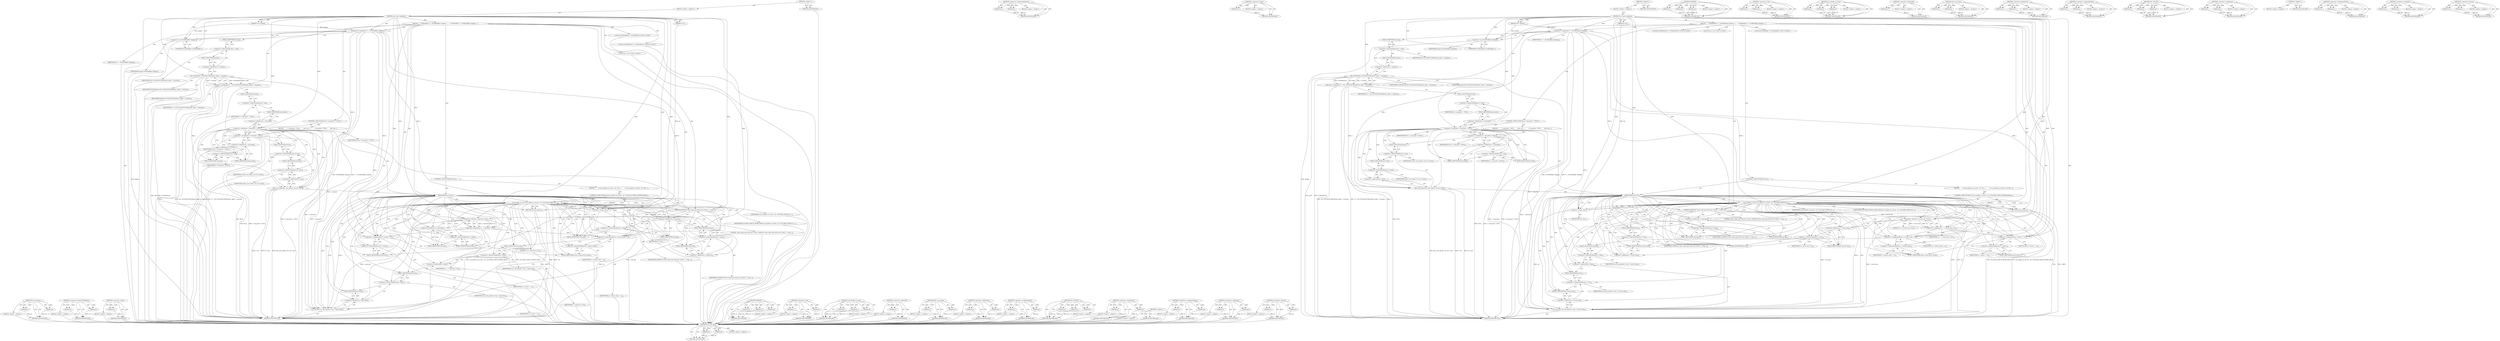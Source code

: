 digraph "&lt;operator&gt;.division" {
vulnerable_202 [label=<(METHOD,scsi_req_data)>];
vulnerable_203 [label=<(PARAM,p1)>];
vulnerable_204 [label=<(PARAM,p2)>];
vulnerable_205 [label=<(BLOCK,&lt;empty&gt;,&lt;empty&gt;)>];
vulnerable_206 [label=<(METHOD_RETURN,ANY)>];
vulnerable_152 [label=<(METHOD,&lt;operator&gt;.indirectFieldAccess)>];
vulnerable_153 [label=<(PARAM,p1)>];
vulnerable_154 [label=<(PARAM,p2)>];
vulnerable_155 [label=<(BLOCK,&lt;empty&gt;,&lt;empty&gt;)>];
vulnerable_156 [label=<(METHOD_RETURN,ANY)>];
vulnerable_177 [label=<(METHOD,&lt;operator&gt;.minus)>];
vulnerable_178 [label=<(PARAM,p1)>];
vulnerable_179 [label=<(BLOCK,&lt;empty&gt;,&lt;empty&gt;)>];
vulnerable_180 [label=<(METHOD_RETURN,ANY)>];
vulnerable_6 [label=<(METHOD,&lt;global&gt;)<SUB>1</SUB>>];
vulnerable_7 [label=<(BLOCK,&lt;empty&gt;,&lt;empty&gt;)<SUB>1</SUB>>];
vulnerable_8 [label=<(METHOD,scsi_read_complete)<SUB>1</SUB>>];
vulnerable_9 [label=<(PARAM,void * opaque)<SUB>1</SUB>>];
vulnerable_10 [label=<(PARAM,int ret)<SUB>1</SUB>>];
vulnerable_11 [label=<(BLOCK,{
     SCSIDiskReq *r = (SCSIDiskReq *)opaque;
...,{
     SCSIDiskReq *r = (SCSIDiskReq *)opaque;
...)<SUB>2</SUB>>];
vulnerable_12 [label="<(LOCAL,SCSIDiskReq* r: SCSIDiskReq*)<SUB>3</SUB>>"];
vulnerable_13 [label=<(&lt;operator&gt;.assignment,*r = (SCSIDiskReq *)opaque)<SUB>3</SUB>>];
vulnerable_14 [label=<(IDENTIFIER,r,*r = (SCSIDiskReq *)opaque)<SUB>3</SUB>>];
vulnerable_15 [label=<(&lt;operator&gt;.cast,(SCSIDiskReq *)opaque)<SUB>3</SUB>>];
vulnerable_16 [label=<(UNKNOWN,SCSIDiskReq *,SCSIDiskReq *)<SUB>3</SUB>>];
vulnerable_17 [label=<(IDENTIFIER,opaque,(SCSIDiskReq *)opaque)<SUB>3</SUB>>];
vulnerable_18 [label="<(LOCAL,SCSIDiskState* s: SCSIDiskState*)<SUB>4</SUB>>"];
vulnerable_19 [label=<(&lt;operator&gt;.assignment,*s = DO_UPCAST(SCSIDiskState, qdev, r-&gt;req.dev))<SUB>4</SUB>>];
vulnerable_20 [label=<(IDENTIFIER,s,*s = DO_UPCAST(SCSIDiskState, qdev, r-&gt;req.dev))<SUB>4</SUB>>];
vulnerable_21 [label=<(DO_UPCAST,DO_UPCAST(SCSIDiskState, qdev, r-&gt;req.dev))<SUB>4</SUB>>];
vulnerable_22 [label=<(IDENTIFIER,SCSIDiskState,DO_UPCAST(SCSIDiskState, qdev, r-&gt;req.dev))<SUB>4</SUB>>];
vulnerable_23 [label=<(IDENTIFIER,qdev,DO_UPCAST(SCSIDiskState, qdev, r-&gt;req.dev))<SUB>4</SUB>>];
vulnerable_24 [label=<(&lt;operator&gt;.fieldAccess,r-&gt;req.dev)<SUB>4</SUB>>];
vulnerable_25 [label=<(&lt;operator&gt;.indirectFieldAccess,r-&gt;req)<SUB>4</SUB>>];
vulnerable_26 [label=<(IDENTIFIER,r,DO_UPCAST(SCSIDiskState, qdev, r-&gt;req.dev))<SUB>4</SUB>>];
vulnerable_27 [label=<(FIELD_IDENTIFIER,req,req)<SUB>4</SUB>>];
vulnerable_28 [label=<(FIELD_IDENTIFIER,dev,dev)<SUB>4</SUB>>];
vulnerable_29 [label="<(LOCAL,int n: int)<SUB>5</SUB>>"];
vulnerable_30 [label=<(CONTROL_STRUCTURE,IF,if (r-&gt;req.aiocb != NULL))<SUB>7</SUB>>];
vulnerable_31 [label=<(&lt;operator&gt;.notEquals,r-&gt;req.aiocb != NULL)<SUB>7</SUB>>];
vulnerable_32 [label=<(&lt;operator&gt;.fieldAccess,r-&gt;req.aiocb)<SUB>7</SUB>>];
vulnerable_33 [label=<(&lt;operator&gt;.indirectFieldAccess,r-&gt;req)<SUB>7</SUB>>];
vulnerable_34 [label=<(IDENTIFIER,r,r-&gt;req.aiocb != NULL)<SUB>7</SUB>>];
vulnerable_35 [label=<(FIELD_IDENTIFIER,req,req)<SUB>7</SUB>>];
vulnerable_36 [label=<(FIELD_IDENTIFIER,aiocb,aiocb)<SUB>7</SUB>>];
vulnerable_37 [label=<(IDENTIFIER,NULL,r-&gt;req.aiocb != NULL)<SUB>7</SUB>>];
vulnerable_38 [label=<(BLOCK,{
        r-&gt;req.aiocb = NULL;
        bdrv_acc...,{
        r-&gt;req.aiocb = NULL;
        bdrv_acc...)<SUB>7</SUB>>];
vulnerable_39 [label=<(&lt;operator&gt;.assignment,r-&gt;req.aiocb = NULL)<SUB>8</SUB>>];
vulnerable_40 [label=<(&lt;operator&gt;.fieldAccess,r-&gt;req.aiocb)<SUB>8</SUB>>];
vulnerable_41 [label=<(&lt;operator&gt;.indirectFieldAccess,r-&gt;req)<SUB>8</SUB>>];
vulnerable_42 [label=<(IDENTIFIER,r,r-&gt;req.aiocb = NULL)<SUB>8</SUB>>];
vulnerable_43 [label=<(FIELD_IDENTIFIER,req,req)<SUB>8</SUB>>];
vulnerable_44 [label=<(FIELD_IDENTIFIER,aiocb,aiocb)<SUB>8</SUB>>];
vulnerable_45 [label=<(IDENTIFIER,NULL,r-&gt;req.aiocb = NULL)<SUB>8</SUB>>];
vulnerable_46 [label=<(bdrv_acct_done,bdrv_acct_done(s-&gt;bs, &amp;r-&gt;acct))<SUB>9</SUB>>];
vulnerable_47 [label=<(&lt;operator&gt;.indirectFieldAccess,s-&gt;bs)<SUB>9</SUB>>];
vulnerable_48 [label=<(IDENTIFIER,s,bdrv_acct_done(s-&gt;bs, &amp;r-&gt;acct))<SUB>9</SUB>>];
vulnerable_49 [label=<(FIELD_IDENTIFIER,bs,bs)<SUB>9</SUB>>];
vulnerable_50 [label=<(&lt;operator&gt;.addressOf,&amp;r-&gt;acct)<SUB>9</SUB>>];
vulnerable_51 [label=<(&lt;operator&gt;.indirectFieldAccess,r-&gt;acct)<SUB>9</SUB>>];
vulnerable_52 [label=<(IDENTIFIER,r,bdrv_acct_done(s-&gt;bs, &amp;r-&gt;acct))<SUB>9</SUB>>];
vulnerable_53 [label=<(FIELD_IDENTIFIER,acct,acct)<SUB>9</SUB>>];
vulnerable_54 [label=<(CONTROL_STRUCTURE,IF,if (ret))<SUB>12</SUB>>];
vulnerable_55 [label=<(IDENTIFIER,ret,if (ret))<SUB>12</SUB>>];
vulnerable_56 [label=<(BLOCK,{
        if (scsi_handle_rw_error(r, -ret, SCS...,{
        if (scsi_handle_rw_error(r, -ret, SCS...)<SUB>12</SUB>>];
vulnerable_57 [label=<(CONTROL_STRUCTURE,IF,if (scsi_handle_rw_error(r, -ret, SCSI_REQ_STATUS_RETRY_READ)))<SUB>13</SUB>>];
vulnerable_58 [label=<(scsi_handle_rw_error,scsi_handle_rw_error(r, -ret, SCSI_REQ_STATUS_R...)<SUB>13</SUB>>];
vulnerable_59 [label=<(IDENTIFIER,r,scsi_handle_rw_error(r, -ret, SCSI_REQ_STATUS_R...)<SUB>13</SUB>>];
vulnerable_60 [label=<(&lt;operator&gt;.minus,-ret)<SUB>13</SUB>>];
vulnerable_61 [label=<(IDENTIFIER,ret,-ret)<SUB>13</SUB>>];
vulnerable_62 [label=<(IDENTIFIER,SCSI_REQ_STATUS_RETRY_READ,scsi_handle_rw_error(r, -ret, SCSI_REQ_STATUS_R...)<SUB>13</SUB>>];
vulnerable_63 [label=<(BLOCK,{
            return;
         },{
            return;
         })<SUB>13</SUB>>];
vulnerable_64 [label=<(RETURN,return;,return;)<SUB>14</SUB>>];
vulnerable_65 [label=<(DPRINTF,DPRINTF(&quot;Data ready tag=0x%x len=%zd\n&quot;, r-&gt;req...)<SUB>18</SUB>>];
vulnerable_66 [label=<(LITERAL,&quot;Data ready tag=0x%x len=%zd\n&quot;,DPRINTF(&quot;Data ready tag=0x%x len=%zd\n&quot;, r-&gt;req...)<SUB>18</SUB>>];
vulnerable_67 [label=<(&lt;operator&gt;.fieldAccess,r-&gt;req.tag)<SUB>18</SUB>>];
vulnerable_68 [label=<(&lt;operator&gt;.indirectFieldAccess,r-&gt;req)<SUB>18</SUB>>];
vulnerable_69 [label=<(IDENTIFIER,r,DPRINTF(&quot;Data ready tag=0x%x len=%zd\n&quot;, r-&gt;req...)<SUB>18</SUB>>];
vulnerable_70 [label=<(FIELD_IDENTIFIER,req,req)<SUB>18</SUB>>];
vulnerable_71 [label=<(FIELD_IDENTIFIER,tag,tag)<SUB>18</SUB>>];
vulnerable_72 [label=<(&lt;operator&gt;.fieldAccess,r-&gt;iov.iov_len)<SUB>18</SUB>>];
vulnerable_73 [label=<(&lt;operator&gt;.indirectFieldAccess,r-&gt;iov)<SUB>18</SUB>>];
vulnerable_74 [label=<(IDENTIFIER,r,DPRINTF(&quot;Data ready tag=0x%x len=%zd\n&quot;, r-&gt;req...)<SUB>18</SUB>>];
vulnerable_75 [label=<(FIELD_IDENTIFIER,iov,iov)<SUB>18</SUB>>];
vulnerable_76 [label=<(FIELD_IDENTIFIER,iov_len,iov_len)<SUB>18</SUB>>];
vulnerable_77 [label=<(&lt;operator&gt;.assignment,n = r-&gt;iov.iov_len / 512)<SUB>20</SUB>>];
vulnerable_78 [label=<(IDENTIFIER,n,n = r-&gt;iov.iov_len / 512)<SUB>20</SUB>>];
vulnerable_79 [label=<(&lt;operator&gt;.division,r-&gt;iov.iov_len / 512)<SUB>20</SUB>>];
vulnerable_80 [label=<(&lt;operator&gt;.fieldAccess,r-&gt;iov.iov_len)<SUB>20</SUB>>];
vulnerable_81 [label=<(&lt;operator&gt;.indirectFieldAccess,r-&gt;iov)<SUB>20</SUB>>];
vulnerable_82 [label=<(IDENTIFIER,r,r-&gt;iov.iov_len / 512)<SUB>20</SUB>>];
vulnerable_83 [label=<(FIELD_IDENTIFIER,iov,iov)<SUB>20</SUB>>];
vulnerable_84 [label=<(FIELD_IDENTIFIER,iov_len,iov_len)<SUB>20</SUB>>];
vulnerable_85 [label=<(LITERAL,512,r-&gt;iov.iov_len / 512)<SUB>20</SUB>>];
vulnerable_86 [label=<(&lt;operator&gt;.assignmentPlus,r-&gt;sector += n)<SUB>21</SUB>>];
vulnerable_87 [label=<(&lt;operator&gt;.indirectFieldAccess,r-&gt;sector)<SUB>21</SUB>>];
vulnerable_88 [label=<(IDENTIFIER,r,r-&gt;sector += n)<SUB>21</SUB>>];
vulnerable_89 [label=<(FIELD_IDENTIFIER,sector,sector)<SUB>21</SUB>>];
vulnerable_90 [label=<(IDENTIFIER,n,r-&gt;sector += n)<SUB>21</SUB>>];
vulnerable_91 [label=<(&lt;operator&gt;.assignmentMinus,r-&gt;sector_count -= n)<SUB>22</SUB>>];
vulnerable_92 [label=<(&lt;operator&gt;.indirectFieldAccess,r-&gt;sector_count)<SUB>22</SUB>>];
vulnerable_93 [label=<(IDENTIFIER,r,r-&gt;sector_count -= n)<SUB>22</SUB>>];
vulnerable_94 [label=<(FIELD_IDENTIFIER,sector_count,sector_count)<SUB>22</SUB>>];
vulnerable_95 [label=<(IDENTIFIER,n,r-&gt;sector_count -= n)<SUB>22</SUB>>];
vulnerable_96 [label=<(scsi_req_data,scsi_req_data(&amp;r-&gt;req, r-&gt;iov.iov_len))<SUB>23</SUB>>];
vulnerable_97 [label=<(&lt;operator&gt;.addressOf,&amp;r-&gt;req)<SUB>23</SUB>>];
vulnerable_98 [label=<(&lt;operator&gt;.indirectFieldAccess,r-&gt;req)<SUB>23</SUB>>];
vulnerable_99 [label=<(IDENTIFIER,r,scsi_req_data(&amp;r-&gt;req, r-&gt;iov.iov_len))<SUB>23</SUB>>];
vulnerable_100 [label=<(FIELD_IDENTIFIER,req,req)<SUB>23</SUB>>];
vulnerable_101 [label=<(&lt;operator&gt;.fieldAccess,r-&gt;iov.iov_len)<SUB>23</SUB>>];
vulnerable_102 [label=<(&lt;operator&gt;.indirectFieldAccess,r-&gt;iov)<SUB>23</SUB>>];
vulnerable_103 [label=<(IDENTIFIER,r,scsi_req_data(&amp;r-&gt;req, r-&gt;iov.iov_len))<SUB>23</SUB>>];
vulnerable_104 [label=<(FIELD_IDENTIFIER,iov,iov)<SUB>23</SUB>>];
vulnerable_105 [label=<(FIELD_IDENTIFIER,iov_len,iov_len)<SUB>23</SUB>>];
vulnerable_106 [label=<(METHOD_RETURN,void)<SUB>1</SUB>>];
vulnerable_108 [label=<(METHOD_RETURN,ANY)<SUB>1</SUB>>];
vulnerable_181 [label=<(METHOD,DPRINTF)>];
vulnerable_182 [label=<(PARAM,p1)>];
vulnerable_183 [label=<(PARAM,p2)>];
vulnerable_184 [label=<(PARAM,p3)>];
vulnerable_185 [label=<(BLOCK,&lt;empty&gt;,&lt;empty&gt;)>];
vulnerable_186 [label=<(METHOD_RETURN,ANY)>];
vulnerable_136 [label=<(METHOD,&lt;operator&gt;.cast)>];
vulnerable_137 [label=<(PARAM,p1)>];
vulnerable_138 [label=<(PARAM,p2)>];
vulnerable_139 [label=<(BLOCK,&lt;empty&gt;,&lt;empty&gt;)>];
vulnerable_140 [label=<(METHOD_RETURN,ANY)>];
vulnerable_171 [label=<(METHOD,scsi_handle_rw_error)>];
vulnerable_172 [label=<(PARAM,p1)>];
vulnerable_173 [label=<(PARAM,p2)>];
vulnerable_174 [label=<(PARAM,p3)>];
vulnerable_175 [label=<(BLOCK,&lt;empty&gt;,&lt;empty&gt;)>];
vulnerable_176 [label=<(METHOD_RETURN,ANY)>];
vulnerable_167 [label=<(METHOD,&lt;operator&gt;.addressOf)>];
vulnerable_168 [label=<(PARAM,p1)>];
vulnerable_169 [label=<(BLOCK,&lt;empty&gt;,&lt;empty&gt;)>];
vulnerable_170 [label=<(METHOD_RETURN,ANY)>];
vulnerable_162 [label=<(METHOD,bdrv_acct_done)>];
vulnerable_163 [label=<(PARAM,p1)>];
vulnerable_164 [label=<(PARAM,p2)>];
vulnerable_165 [label=<(BLOCK,&lt;empty&gt;,&lt;empty&gt;)>];
vulnerable_166 [label=<(METHOD_RETURN,ANY)>];
vulnerable_147 [label=<(METHOD,&lt;operator&gt;.fieldAccess)>];
vulnerable_148 [label=<(PARAM,p1)>];
vulnerable_149 [label=<(PARAM,p2)>];
vulnerable_150 [label=<(BLOCK,&lt;empty&gt;,&lt;empty&gt;)>];
vulnerable_151 [label=<(METHOD_RETURN,ANY)>];
vulnerable_192 [label=<(METHOD,&lt;operator&gt;.assignmentPlus)>];
vulnerable_193 [label=<(PARAM,p1)>];
vulnerable_194 [label=<(PARAM,p2)>];
vulnerable_195 [label=<(BLOCK,&lt;empty&gt;,&lt;empty&gt;)>];
vulnerable_196 [label=<(METHOD_RETURN,ANY)>];
vulnerable_141 [label=<(METHOD,DO_UPCAST)>];
vulnerable_142 [label=<(PARAM,p1)>];
vulnerable_143 [label=<(PARAM,p2)>];
vulnerable_144 [label=<(PARAM,p3)>];
vulnerable_145 [label=<(BLOCK,&lt;empty&gt;,&lt;empty&gt;)>];
vulnerable_146 [label=<(METHOD_RETURN,ANY)>];
vulnerable_131 [label=<(METHOD,&lt;operator&gt;.assignment)>];
vulnerable_132 [label=<(PARAM,p1)>];
vulnerable_133 [label=<(PARAM,p2)>];
vulnerable_134 [label=<(BLOCK,&lt;empty&gt;,&lt;empty&gt;)>];
vulnerable_135 [label=<(METHOD_RETURN,ANY)>];
vulnerable_125 [label=<(METHOD,&lt;global&gt;)<SUB>1</SUB>>];
vulnerable_126 [label=<(BLOCK,&lt;empty&gt;,&lt;empty&gt;)>];
vulnerable_127 [label=<(METHOD_RETURN,ANY)>];
vulnerable_197 [label=<(METHOD,&lt;operator&gt;.assignmentMinus)>];
vulnerable_198 [label=<(PARAM,p1)>];
vulnerable_199 [label=<(PARAM,p2)>];
vulnerable_200 [label=<(BLOCK,&lt;empty&gt;,&lt;empty&gt;)>];
vulnerable_201 [label=<(METHOD_RETURN,ANY)>];
vulnerable_157 [label=<(METHOD,&lt;operator&gt;.notEquals)>];
vulnerable_158 [label=<(PARAM,p1)>];
vulnerable_159 [label=<(PARAM,p2)>];
vulnerable_160 [label=<(BLOCK,&lt;empty&gt;,&lt;empty&gt;)>];
vulnerable_161 [label=<(METHOD_RETURN,ANY)>];
vulnerable_187 [label=<(METHOD,&lt;operator&gt;.division)>];
vulnerable_188 [label=<(PARAM,p1)>];
vulnerable_189 [label=<(PARAM,p2)>];
vulnerable_190 [label=<(BLOCK,&lt;empty&gt;,&lt;empty&gt;)>];
vulnerable_191 [label=<(METHOD_RETURN,ANY)>];
fixed_202 [label=<(METHOD,scsi_req_data)>];
fixed_203 [label=<(PARAM,p1)>];
fixed_204 [label=<(PARAM,p2)>];
fixed_205 [label=<(BLOCK,&lt;empty&gt;,&lt;empty&gt;)>];
fixed_206 [label=<(METHOD_RETURN,ANY)>];
fixed_152 [label=<(METHOD,&lt;operator&gt;.indirectFieldAccess)>];
fixed_153 [label=<(PARAM,p1)>];
fixed_154 [label=<(PARAM,p2)>];
fixed_155 [label=<(BLOCK,&lt;empty&gt;,&lt;empty&gt;)>];
fixed_156 [label=<(METHOD_RETURN,ANY)>];
fixed_177 [label=<(METHOD,&lt;operator&gt;.minus)>];
fixed_178 [label=<(PARAM,p1)>];
fixed_179 [label=<(BLOCK,&lt;empty&gt;,&lt;empty&gt;)>];
fixed_180 [label=<(METHOD_RETURN,ANY)>];
fixed_6 [label=<(METHOD,&lt;global&gt;)<SUB>1</SUB>>];
fixed_7 [label=<(BLOCK,&lt;empty&gt;,&lt;empty&gt;)<SUB>1</SUB>>];
fixed_8 [label=<(METHOD,scsi_read_complete)<SUB>1</SUB>>];
fixed_9 [label=<(PARAM,void * opaque)<SUB>1</SUB>>];
fixed_10 [label=<(PARAM,int ret)<SUB>1</SUB>>];
fixed_11 [label=<(BLOCK,{
     SCSIDiskReq *r = (SCSIDiskReq *)opaque;
...,{
     SCSIDiskReq *r = (SCSIDiskReq *)opaque;
...)<SUB>2</SUB>>];
fixed_12 [label="<(LOCAL,SCSIDiskReq* r: SCSIDiskReq*)<SUB>3</SUB>>"];
fixed_13 [label=<(&lt;operator&gt;.assignment,*r = (SCSIDiskReq *)opaque)<SUB>3</SUB>>];
fixed_14 [label=<(IDENTIFIER,r,*r = (SCSIDiskReq *)opaque)<SUB>3</SUB>>];
fixed_15 [label=<(&lt;operator&gt;.cast,(SCSIDiskReq *)opaque)<SUB>3</SUB>>];
fixed_16 [label=<(UNKNOWN,SCSIDiskReq *,SCSIDiskReq *)<SUB>3</SUB>>];
fixed_17 [label=<(IDENTIFIER,opaque,(SCSIDiskReq *)opaque)<SUB>3</SUB>>];
fixed_18 [label="<(LOCAL,SCSIDiskState* s: SCSIDiskState*)<SUB>4</SUB>>"];
fixed_19 [label=<(&lt;operator&gt;.assignment,*s = DO_UPCAST(SCSIDiskState, qdev, r-&gt;req.dev))<SUB>4</SUB>>];
fixed_20 [label=<(IDENTIFIER,s,*s = DO_UPCAST(SCSIDiskState, qdev, r-&gt;req.dev))<SUB>4</SUB>>];
fixed_21 [label=<(DO_UPCAST,DO_UPCAST(SCSIDiskState, qdev, r-&gt;req.dev))<SUB>4</SUB>>];
fixed_22 [label=<(IDENTIFIER,SCSIDiskState,DO_UPCAST(SCSIDiskState, qdev, r-&gt;req.dev))<SUB>4</SUB>>];
fixed_23 [label=<(IDENTIFIER,qdev,DO_UPCAST(SCSIDiskState, qdev, r-&gt;req.dev))<SUB>4</SUB>>];
fixed_24 [label=<(&lt;operator&gt;.fieldAccess,r-&gt;req.dev)<SUB>4</SUB>>];
fixed_25 [label=<(&lt;operator&gt;.indirectFieldAccess,r-&gt;req)<SUB>4</SUB>>];
fixed_26 [label=<(IDENTIFIER,r,DO_UPCAST(SCSIDiskState, qdev, r-&gt;req.dev))<SUB>4</SUB>>];
fixed_27 [label=<(FIELD_IDENTIFIER,req,req)<SUB>4</SUB>>];
fixed_28 [label=<(FIELD_IDENTIFIER,dev,dev)<SUB>4</SUB>>];
fixed_29 [label="<(LOCAL,int n: int)<SUB>5</SUB>>"];
fixed_30 [label=<(CONTROL_STRUCTURE,IF,if (r-&gt;req.aiocb != NULL))<SUB>7</SUB>>];
fixed_31 [label=<(&lt;operator&gt;.notEquals,r-&gt;req.aiocb != NULL)<SUB>7</SUB>>];
fixed_32 [label=<(&lt;operator&gt;.fieldAccess,r-&gt;req.aiocb)<SUB>7</SUB>>];
fixed_33 [label=<(&lt;operator&gt;.indirectFieldAccess,r-&gt;req)<SUB>7</SUB>>];
fixed_34 [label=<(IDENTIFIER,r,r-&gt;req.aiocb != NULL)<SUB>7</SUB>>];
fixed_35 [label=<(FIELD_IDENTIFIER,req,req)<SUB>7</SUB>>];
fixed_36 [label=<(FIELD_IDENTIFIER,aiocb,aiocb)<SUB>7</SUB>>];
fixed_37 [label=<(IDENTIFIER,NULL,r-&gt;req.aiocb != NULL)<SUB>7</SUB>>];
fixed_38 [label=<(BLOCK,{
        r-&gt;req.aiocb = NULL;
        bdrv_acc...,{
        r-&gt;req.aiocb = NULL;
        bdrv_acc...)<SUB>7</SUB>>];
fixed_39 [label=<(&lt;operator&gt;.assignment,r-&gt;req.aiocb = NULL)<SUB>8</SUB>>];
fixed_40 [label=<(&lt;operator&gt;.fieldAccess,r-&gt;req.aiocb)<SUB>8</SUB>>];
fixed_41 [label=<(&lt;operator&gt;.indirectFieldAccess,r-&gt;req)<SUB>8</SUB>>];
fixed_42 [label=<(IDENTIFIER,r,r-&gt;req.aiocb = NULL)<SUB>8</SUB>>];
fixed_43 [label=<(FIELD_IDENTIFIER,req,req)<SUB>8</SUB>>];
fixed_44 [label=<(FIELD_IDENTIFIER,aiocb,aiocb)<SUB>8</SUB>>];
fixed_45 [label=<(IDENTIFIER,NULL,r-&gt;req.aiocb = NULL)<SUB>8</SUB>>];
fixed_46 [label=<(bdrv_acct_done,bdrv_acct_done(s-&gt;bs, &amp;r-&gt;acct))<SUB>9</SUB>>];
fixed_47 [label=<(&lt;operator&gt;.indirectFieldAccess,s-&gt;bs)<SUB>9</SUB>>];
fixed_48 [label=<(IDENTIFIER,s,bdrv_acct_done(s-&gt;bs, &amp;r-&gt;acct))<SUB>9</SUB>>];
fixed_49 [label=<(FIELD_IDENTIFIER,bs,bs)<SUB>9</SUB>>];
fixed_50 [label=<(&lt;operator&gt;.addressOf,&amp;r-&gt;acct)<SUB>9</SUB>>];
fixed_51 [label=<(&lt;operator&gt;.indirectFieldAccess,r-&gt;acct)<SUB>9</SUB>>];
fixed_52 [label=<(IDENTIFIER,r,bdrv_acct_done(s-&gt;bs, &amp;r-&gt;acct))<SUB>9</SUB>>];
fixed_53 [label=<(FIELD_IDENTIFIER,acct,acct)<SUB>9</SUB>>];
fixed_54 [label=<(CONTROL_STRUCTURE,IF,if (ret))<SUB>12</SUB>>];
fixed_55 [label=<(IDENTIFIER,ret,if (ret))<SUB>12</SUB>>];
fixed_56 [label=<(BLOCK,{
        if (scsi_handle_rw_error(r, -ret, SCS...,{
        if (scsi_handle_rw_error(r, -ret, SCS...)<SUB>12</SUB>>];
fixed_57 [label=<(CONTROL_STRUCTURE,IF,if (scsi_handle_rw_error(r, -ret, SCSI_REQ_STATUS_RETRY_READ)))<SUB>13</SUB>>];
fixed_58 [label=<(scsi_handle_rw_error,scsi_handle_rw_error(r, -ret, SCSI_REQ_STATUS_R...)<SUB>13</SUB>>];
fixed_59 [label=<(IDENTIFIER,r,scsi_handle_rw_error(r, -ret, SCSI_REQ_STATUS_R...)<SUB>13</SUB>>];
fixed_60 [label=<(&lt;operator&gt;.minus,-ret)<SUB>13</SUB>>];
fixed_61 [label=<(IDENTIFIER,ret,-ret)<SUB>13</SUB>>];
fixed_62 [label=<(IDENTIFIER,SCSI_REQ_STATUS_RETRY_READ,scsi_handle_rw_error(r, -ret, SCSI_REQ_STATUS_R...)<SUB>13</SUB>>];
fixed_63 [label=<(BLOCK,{
            return;
         },{
            return;
         })<SUB>13</SUB>>];
fixed_64 [label=<(RETURN,return;,return;)<SUB>14</SUB>>];
fixed_65 [label=<(DPRINTF,DPRINTF(&quot;Data ready tag=0x%x len=%zd\n&quot;, r-&gt;req...)<SUB>18</SUB>>];
fixed_66 [label=<(LITERAL,&quot;Data ready tag=0x%x len=%zd\n&quot;,DPRINTF(&quot;Data ready tag=0x%x len=%zd\n&quot;, r-&gt;req...)<SUB>18</SUB>>];
fixed_67 [label=<(&lt;operator&gt;.fieldAccess,r-&gt;req.tag)<SUB>18</SUB>>];
fixed_68 [label=<(&lt;operator&gt;.indirectFieldAccess,r-&gt;req)<SUB>18</SUB>>];
fixed_69 [label=<(IDENTIFIER,r,DPRINTF(&quot;Data ready tag=0x%x len=%zd\n&quot;, r-&gt;req...)<SUB>18</SUB>>];
fixed_70 [label=<(FIELD_IDENTIFIER,req,req)<SUB>18</SUB>>];
fixed_71 [label=<(FIELD_IDENTIFIER,tag,tag)<SUB>18</SUB>>];
fixed_72 [label=<(&lt;operator&gt;.fieldAccess,r-&gt;qiov.size)<SUB>18</SUB>>];
fixed_73 [label=<(&lt;operator&gt;.indirectFieldAccess,r-&gt;qiov)<SUB>18</SUB>>];
fixed_74 [label=<(IDENTIFIER,r,DPRINTF(&quot;Data ready tag=0x%x len=%zd\n&quot;, r-&gt;req...)<SUB>18</SUB>>];
fixed_75 [label=<(FIELD_IDENTIFIER,qiov,qiov)<SUB>18</SUB>>];
fixed_76 [label=<(FIELD_IDENTIFIER,size,size)<SUB>18</SUB>>];
fixed_77 [label=<(&lt;operator&gt;.assignment,n = r-&gt;qiov.size / 512)<SUB>20</SUB>>];
fixed_78 [label=<(IDENTIFIER,n,n = r-&gt;qiov.size / 512)<SUB>20</SUB>>];
fixed_79 [label=<(&lt;operator&gt;.division,r-&gt;qiov.size / 512)<SUB>20</SUB>>];
fixed_80 [label=<(&lt;operator&gt;.fieldAccess,r-&gt;qiov.size)<SUB>20</SUB>>];
fixed_81 [label=<(&lt;operator&gt;.indirectFieldAccess,r-&gt;qiov)<SUB>20</SUB>>];
fixed_82 [label=<(IDENTIFIER,r,r-&gt;qiov.size / 512)<SUB>20</SUB>>];
fixed_83 [label=<(FIELD_IDENTIFIER,qiov,qiov)<SUB>20</SUB>>];
fixed_84 [label=<(FIELD_IDENTIFIER,size,size)<SUB>20</SUB>>];
fixed_85 [label=<(LITERAL,512,r-&gt;qiov.size / 512)<SUB>20</SUB>>];
fixed_86 [label=<(&lt;operator&gt;.assignmentPlus,r-&gt;sector += n)<SUB>21</SUB>>];
fixed_87 [label=<(&lt;operator&gt;.indirectFieldAccess,r-&gt;sector)<SUB>21</SUB>>];
fixed_88 [label=<(IDENTIFIER,r,r-&gt;sector += n)<SUB>21</SUB>>];
fixed_89 [label=<(FIELD_IDENTIFIER,sector,sector)<SUB>21</SUB>>];
fixed_90 [label=<(IDENTIFIER,n,r-&gt;sector += n)<SUB>21</SUB>>];
fixed_91 [label=<(&lt;operator&gt;.assignmentMinus,r-&gt;sector_count -= n)<SUB>22</SUB>>];
fixed_92 [label=<(&lt;operator&gt;.indirectFieldAccess,r-&gt;sector_count)<SUB>22</SUB>>];
fixed_93 [label=<(IDENTIFIER,r,r-&gt;sector_count -= n)<SUB>22</SUB>>];
fixed_94 [label=<(FIELD_IDENTIFIER,sector_count,sector_count)<SUB>22</SUB>>];
fixed_95 [label=<(IDENTIFIER,n,r-&gt;sector_count -= n)<SUB>22</SUB>>];
fixed_96 [label=<(scsi_req_data,scsi_req_data(&amp;r-&gt;req, r-&gt;qiov.size))<SUB>23</SUB>>];
fixed_97 [label=<(&lt;operator&gt;.addressOf,&amp;r-&gt;req)<SUB>23</SUB>>];
fixed_98 [label=<(&lt;operator&gt;.indirectFieldAccess,r-&gt;req)<SUB>23</SUB>>];
fixed_99 [label=<(IDENTIFIER,r,scsi_req_data(&amp;r-&gt;req, r-&gt;qiov.size))<SUB>23</SUB>>];
fixed_100 [label=<(FIELD_IDENTIFIER,req,req)<SUB>23</SUB>>];
fixed_101 [label=<(&lt;operator&gt;.fieldAccess,r-&gt;qiov.size)<SUB>23</SUB>>];
fixed_102 [label=<(&lt;operator&gt;.indirectFieldAccess,r-&gt;qiov)<SUB>23</SUB>>];
fixed_103 [label=<(IDENTIFIER,r,scsi_req_data(&amp;r-&gt;req, r-&gt;qiov.size))<SUB>23</SUB>>];
fixed_104 [label=<(FIELD_IDENTIFIER,qiov,qiov)<SUB>23</SUB>>];
fixed_105 [label=<(FIELD_IDENTIFIER,size,size)<SUB>23</SUB>>];
fixed_106 [label=<(METHOD_RETURN,void)<SUB>1</SUB>>];
fixed_108 [label=<(METHOD_RETURN,ANY)<SUB>1</SUB>>];
fixed_181 [label=<(METHOD,DPRINTF)>];
fixed_182 [label=<(PARAM,p1)>];
fixed_183 [label=<(PARAM,p2)>];
fixed_184 [label=<(PARAM,p3)>];
fixed_185 [label=<(BLOCK,&lt;empty&gt;,&lt;empty&gt;)>];
fixed_186 [label=<(METHOD_RETURN,ANY)>];
fixed_136 [label=<(METHOD,&lt;operator&gt;.cast)>];
fixed_137 [label=<(PARAM,p1)>];
fixed_138 [label=<(PARAM,p2)>];
fixed_139 [label=<(BLOCK,&lt;empty&gt;,&lt;empty&gt;)>];
fixed_140 [label=<(METHOD_RETURN,ANY)>];
fixed_171 [label=<(METHOD,scsi_handle_rw_error)>];
fixed_172 [label=<(PARAM,p1)>];
fixed_173 [label=<(PARAM,p2)>];
fixed_174 [label=<(PARAM,p3)>];
fixed_175 [label=<(BLOCK,&lt;empty&gt;,&lt;empty&gt;)>];
fixed_176 [label=<(METHOD_RETURN,ANY)>];
fixed_167 [label=<(METHOD,&lt;operator&gt;.addressOf)>];
fixed_168 [label=<(PARAM,p1)>];
fixed_169 [label=<(BLOCK,&lt;empty&gt;,&lt;empty&gt;)>];
fixed_170 [label=<(METHOD_RETURN,ANY)>];
fixed_162 [label=<(METHOD,bdrv_acct_done)>];
fixed_163 [label=<(PARAM,p1)>];
fixed_164 [label=<(PARAM,p2)>];
fixed_165 [label=<(BLOCK,&lt;empty&gt;,&lt;empty&gt;)>];
fixed_166 [label=<(METHOD_RETURN,ANY)>];
fixed_147 [label=<(METHOD,&lt;operator&gt;.fieldAccess)>];
fixed_148 [label=<(PARAM,p1)>];
fixed_149 [label=<(PARAM,p2)>];
fixed_150 [label=<(BLOCK,&lt;empty&gt;,&lt;empty&gt;)>];
fixed_151 [label=<(METHOD_RETURN,ANY)>];
fixed_192 [label=<(METHOD,&lt;operator&gt;.assignmentPlus)>];
fixed_193 [label=<(PARAM,p1)>];
fixed_194 [label=<(PARAM,p2)>];
fixed_195 [label=<(BLOCK,&lt;empty&gt;,&lt;empty&gt;)>];
fixed_196 [label=<(METHOD_RETURN,ANY)>];
fixed_141 [label=<(METHOD,DO_UPCAST)>];
fixed_142 [label=<(PARAM,p1)>];
fixed_143 [label=<(PARAM,p2)>];
fixed_144 [label=<(PARAM,p3)>];
fixed_145 [label=<(BLOCK,&lt;empty&gt;,&lt;empty&gt;)>];
fixed_146 [label=<(METHOD_RETURN,ANY)>];
fixed_131 [label=<(METHOD,&lt;operator&gt;.assignment)>];
fixed_132 [label=<(PARAM,p1)>];
fixed_133 [label=<(PARAM,p2)>];
fixed_134 [label=<(BLOCK,&lt;empty&gt;,&lt;empty&gt;)>];
fixed_135 [label=<(METHOD_RETURN,ANY)>];
fixed_125 [label=<(METHOD,&lt;global&gt;)<SUB>1</SUB>>];
fixed_126 [label=<(BLOCK,&lt;empty&gt;,&lt;empty&gt;)>];
fixed_127 [label=<(METHOD_RETURN,ANY)>];
fixed_197 [label=<(METHOD,&lt;operator&gt;.assignmentMinus)>];
fixed_198 [label=<(PARAM,p1)>];
fixed_199 [label=<(PARAM,p2)>];
fixed_200 [label=<(BLOCK,&lt;empty&gt;,&lt;empty&gt;)>];
fixed_201 [label=<(METHOD_RETURN,ANY)>];
fixed_157 [label=<(METHOD,&lt;operator&gt;.notEquals)>];
fixed_158 [label=<(PARAM,p1)>];
fixed_159 [label=<(PARAM,p2)>];
fixed_160 [label=<(BLOCK,&lt;empty&gt;,&lt;empty&gt;)>];
fixed_161 [label=<(METHOD_RETURN,ANY)>];
fixed_187 [label=<(METHOD,&lt;operator&gt;.division)>];
fixed_188 [label=<(PARAM,p1)>];
fixed_189 [label=<(PARAM,p2)>];
fixed_190 [label=<(BLOCK,&lt;empty&gt;,&lt;empty&gt;)>];
fixed_191 [label=<(METHOD_RETURN,ANY)>];
vulnerable_202 -> vulnerable_203  [key=0, label="AST: "];
vulnerable_202 -> vulnerable_203  [key=1, label="DDG: "];
vulnerable_202 -> vulnerable_205  [key=0, label="AST: "];
vulnerable_202 -> vulnerable_204  [key=0, label="AST: "];
vulnerable_202 -> vulnerable_204  [key=1, label="DDG: "];
vulnerable_202 -> vulnerable_206  [key=0, label="AST: "];
vulnerable_202 -> vulnerable_206  [key=1, label="CFG: "];
vulnerable_203 -> vulnerable_206  [key=0, label="DDG: p1"];
vulnerable_204 -> vulnerable_206  [key=0, label="DDG: p2"];
vulnerable_152 -> vulnerable_153  [key=0, label="AST: "];
vulnerable_152 -> vulnerable_153  [key=1, label="DDG: "];
vulnerable_152 -> vulnerable_155  [key=0, label="AST: "];
vulnerable_152 -> vulnerable_154  [key=0, label="AST: "];
vulnerable_152 -> vulnerable_154  [key=1, label="DDG: "];
vulnerable_152 -> vulnerable_156  [key=0, label="AST: "];
vulnerable_152 -> vulnerable_156  [key=1, label="CFG: "];
vulnerable_153 -> vulnerable_156  [key=0, label="DDG: p1"];
vulnerable_154 -> vulnerable_156  [key=0, label="DDG: p2"];
vulnerable_177 -> vulnerable_178  [key=0, label="AST: "];
vulnerable_177 -> vulnerable_178  [key=1, label="DDG: "];
vulnerable_177 -> vulnerable_179  [key=0, label="AST: "];
vulnerable_177 -> vulnerable_180  [key=0, label="AST: "];
vulnerable_177 -> vulnerable_180  [key=1, label="CFG: "];
vulnerable_178 -> vulnerable_180  [key=0, label="DDG: p1"];
vulnerable_6 -> vulnerable_7  [key=0, label="AST: "];
vulnerable_6 -> vulnerable_108  [key=0, label="AST: "];
vulnerable_6 -> vulnerable_108  [key=1, label="CFG: "];
vulnerable_7 -> vulnerable_8  [key=0, label="AST: "];
vulnerable_8 -> vulnerable_9  [key=0, label="AST: "];
vulnerable_8 -> vulnerable_9  [key=1, label="DDG: "];
vulnerable_8 -> vulnerable_10  [key=0, label="AST: "];
vulnerable_8 -> vulnerable_10  [key=1, label="DDG: "];
vulnerable_8 -> vulnerable_11  [key=0, label="AST: "];
vulnerable_8 -> vulnerable_106  [key=0, label="AST: "];
vulnerable_8 -> vulnerable_16  [key=0, label="CFG: "];
vulnerable_8 -> vulnerable_13  [key=0, label="DDG: "];
vulnerable_8 -> vulnerable_86  [key=0, label="DDG: "];
vulnerable_8 -> vulnerable_91  [key=0, label="DDG: "];
vulnerable_8 -> vulnerable_55  [key=0, label="DDG: "];
vulnerable_8 -> vulnerable_65  [key=0, label="DDG: "];
vulnerable_8 -> vulnerable_15  [key=0, label="DDG: "];
vulnerable_8 -> vulnerable_21  [key=0, label="DDG: "];
vulnerable_8 -> vulnerable_31  [key=0, label="DDG: "];
vulnerable_8 -> vulnerable_39  [key=0, label="DDG: "];
vulnerable_8 -> vulnerable_79  [key=0, label="DDG: "];
vulnerable_8 -> vulnerable_58  [key=0, label="DDG: "];
vulnerable_8 -> vulnerable_64  [key=0, label="DDG: "];
vulnerable_8 -> vulnerable_60  [key=0, label="DDG: "];
vulnerable_9 -> vulnerable_13  [key=0, label="DDG: opaque"];
vulnerable_9 -> vulnerable_15  [key=0, label="DDG: opaque"];
vulnerable_10 -> vulnerable_60  [key=0, label="DDG: ret"];
vulnerable_11 -> vulnerable_12  [key=0, label="AST: "];
vulnerable_11 -> vulnerable_13  [key=0, label="AST: "];
vulnerable_11 -> vulnerable_18  [key=0, label="AST: "];
vulnerable_11 -> vulnerable_19  [key=0, label="AST: "];
vulnerable_11 -> vulnerable_29  [key=0, label="AST: "];
vulnerable_11 -> vulnerable_30  [key=0, label="AST: "];
vulnerable_11 -> vulnerable_54  [key=0, label="AST: "];
vulnerable_11 -> vulnerable_65  [key=0, label="AST: "];
vulnerable_11 -> vulnerable_77  [key=0, label="AST: "];
vulnerable_11 -> vulnerable_86  [key=0, label="AST: "];
vulnerable_11 -> vulnerable_91  [key=0, label="AST: "];
vulnerable_11 -> vulnerable_96  [key=0, label="AST: "];
vulnerable_13 -> vulnerable_14  [key=0, label="AST: "];
vulnerable_13 -> vulnerable_15  [key=0, label="AST: "];
vulnerable_13 -> vulnerable_27  [key=0, label="CFG: "];
vulnerable_13 -> vulnerable_106  [key=0, label="DDG: (SCSIDiskReq *)opaque"];
vulnerable_13 -> vulnerable_106  [key=1, label="DDG: *r = (SCSIDiskReq *)opaque"];
vulnerable_13 -> vulnerable_86  [key=0, label="DDG: r"];
vulnerable_13 -> vulnerable_91  [key=0, label="DDG: r"];
vulnerable_13 -> vulnerable_96  [key=0, label="DDG: r"];
vulnerable_13 -> vulnerable_46  [key=0, label="DDG: r"];
vulnerable_13 -> vulnerable_58  [key=0, label="DDG: r"];
vulnerable_15 -> vulnerable_16  [key=0, label="AST: "];
vulnerable_15 -> vulnerable_17  [key=0, label="AST: "];
vulnerable_15 -> vulnerable_13  [key=0, label="CFG: "];
vulnerable_15 -> vulnerable_106  [key=0, label="DDG: opaque"];
vulnerable_16 -> vulnerable_15  [key=0, label="CFG: "];
vulnerable_19 -> vulnerable_20  [key=0, label="AST: "];
vulnerable_19 -> vulnerable_21  [key=0, label="AST: "];
vulnerable_19 -> vulnerable_35  [key=0, label="CFG: "];
vulnerable_19 -> vulnerable_106  [key=0, label="DDG: s"];
vulnerable_19 -> vulnerable_106  [key=1, label="DDG: DO_UPCAST(SCSIDiskState, qdev, r-&gt;req.dev)"];
vulnerable_19 -> vulnerable_106  [key=2, label="DDG: *s = DO_UPCAST(SCSIDiskState, qdev, r-&gt;req.dev)"];
vulnerable_19 -> vulnerable_46  [key=0, label="DDG: s"];
vulnerable_21 -> vulnerable_22  [key=0, label="AST: "];
vulnerable_21 -> vulnerable_23  [key=0, label="AST: "];
vulnerable_21 -> vulnerable_24  [key=0, label="AST: "];
vulnerable_21 -> vulnerable_19  [key=0, label="CFG: "];
vulnerable_21 -> vulnerable_19  [key=1, label="DDG: SCSIDiskState"];
vulnerable_21 -> vulnerable_19  [key=2, label="DDG: qdev"];
vulnerable_21 -> vulnerable_19  [key=3, label="DDG: r-&gt;req.dev"];
vulnerable_21 -> vulnerable_106  [key=0, label="DDG: qdev"];
vulnerable_21 -> vulnerable_106  [key=1, label="DDG: SCSIDiskState"];
vulnerable_21 -> vulnerable_96  [key=0, label="DDG: r-&gt;req.dev"];
vulnerable_24 -> vulnerable_25  [key=0, label="AST: "];
vulnerable_24 -> vulnerable_28  [key=0, label="AST: "];
vulnerable_24 -> vulnerable_21  [key=0, label="CFG: "];
vulnerable_25 -> vulnerable_26  [key=0, label="AST: "];
vulnerable_25 -> vulnerable_27  [key=0, label="AST: "];
vulnerable_25 -> vulnerable_28  [key=0, label="CFG: "];
vulnerable_27 -> vulnerable_25  [key=0, label="CFG: "];
vulnerable_28 -> vulnerable_24  [key=0, label="CFG: "];
vulnerable_30 -> vulnerable_31  [key=0, label="AST: "];
vulnerable_30 -> vulnerable_38  [key=0, label="AST: "];
vulnerable_31 -> vulnerable_32  [key=0, label="AST: "];
vulnerable_31 -> vulnerable_37  [key=0, label="AST: "];
vulnerable_31 -> vulnerable_55  [key=0, label="CFG: "];
vulnerable_31 -> vulnerable_43  [key=0, label="CFG: "];
vulnerable_31 -> vulnerable_43  [key=1, label="CDG: "];
vulnerable_31 -> vulnerable_106  [key=0, label="DDG: NULL"];
vulnerable_31 -> vulnerable_106  [key=1, label="DDG: r-&gt;req.aiocb != NULL"];
vulnerable_31 -> vulnerable_96  [key=0, label="DDG: r-&gt;req.aiocb"];
vulnerable_31 -> vulnerable_39  [key=0, label="DDG: NULL"];
vulnerable_31 -> vulnerable_39  [key=1, label="CDG: "];
vulnerable_31 -> vulnerable_47  [key=0, label="CDG: "];
vulnerable_31 -> vulnerable_49  [key=0, label="CDG: "];
vulnerable_31 -> vulnerable_51  [key=0, label="CDG: "];
vulnerable_31 -> vulnerable_46  [key=0, label="CDG: "];
vulnerable_31 -> vulnerable_40  [key=0, label="CDG: "];
vulnerable_31 -> vulnerable_50  [key=0, label="CDG: "];
vulnerable_31 -> vulnerable_44  [key=0, label="CDG: "];
vulnerable_31 -> vulnerable_53  [key=0, label="CDG: "];
vulnerable_31 -> vulnerable_41  [key=0, label="CDG: "];
vulnerable_32 -> vulnerable_33  [key=0, label="AST: "];
vulnerable_32 -> vulnerable_36  [key=0, label="AST: "];
vulnerable_32 -> vulnerable_31  [key=0, label="CFG: "];
vulnerable_33 -> vulnerable_34  [key=0, label="AST: "];
vulnerable_33 -> vulnerable_35  [key=0, label="AST: "];
vulnerable_33 -> vulnerable_36  [key=0, label="CFG: "];
vulnerable_35 -> vulnerable_33  [key=0, label="CFG: "];
vulnerable_36 -> vulnerable_32  [key=0, label="CFG: "];
vulnerable_38 -> vulnerable_39  [key=0, label="AST: "];
vulnerable_38 -> vulnerable_46  [key=0, label="AST: "];
vulnerable_39 -> vulnerable_40  [key=0, label="AST: "];
vulnerable_39 -> vulnerable_45  [key=0, label="AST: "];
vulnerable_39 -> vulnerable_49  [key=0, label="CFG: "];
vulnerable_39 -> vulnerable_106  [key=0, label="DDG: NULL"];
vulnerable_39 -> vulnerable_106  [key=1, label="DDG: r-&gt;req.aiocb = NULL"];
vulnerable_39 -> vulnerable_96  [key=0, label="DDG: r-&gt;req.aiocb"];
vulnerable_40 -> vulnerable_41  [key=0, label="AST: "];
vulnerable_40 -> vulnerable_44  [key=0, label="AST: "];
vulnerable_40 -> vulnerable_39  [key=0, label="CFG: "];
vulnerable_41 -> vulnerable_42  [key=0, label="AST: "];
vulnerable_41 -> vulnerable_43  [key=0, label="AST: "];
vulnerable_41 -> vulnerable_44  [key=0, label="CFG: "];
vulnerable_43 -> vulnerable_41  [key=0, label="CFG: "];
vulnerable_44 -> vulnerable_40  [key=0, label="CFG: "];
vulnerable_46 -> vulnerable_47  [key=0, label="AST: "];
vulnerable_46 -> vulnerable_50  [key=0, label="AST: "];
vulnerable_46 -> vulnerable_55  [key=0, label="CFG: "];
vulnerable_46 -> vulnerable_106  [key=0, label="DDG: s-&gt;bs"];
vulnerable_46 -> vulnerable_106  [key=1, label="DDG: &amp;r-&gt;acct"];
vulnerable_46 -> vulnerable_106  [key=2, label="DDG: bdrv_acct_done(s-&gt;bs, &amp;r-&gt;acct)"];
vulnerable_47 -> vulnerable_48  [key=0, label="AST: "];
vulnerable_47 -> vulnerable_49  [key=0, label="AST: "];
vulnerable_47 -> vulnerable_53  [key=0, label="CFG: "];
vulnerable_49 -> vulnerable_47  [key=0, label="CFG: "];
vulnerable_50 -> vulnerable_51  [key=0, label="AST: "];
vulnerable_50 -> vulnerable_46  [key=0, label="CFG: "];
vulnerable_51 -> vulnerable_52  [key=0, label="AST: "];
vulnerable_51 -> vulnerable_53  [key=0, label="AST: "];
vulnerable_51 -> vulnerable_50  [key=0, label="CFG: "];
vulnerable_53 -> vulnerable_51  [key=0, label="CFG: "];
vulnerable_54 -> vulnerable_55  [key=0, label="AST: "];
vulnerable_54 -> vulnerable_56  [key=0, label="AST: "];
vulnerable_55 -> vulnerable_60  [key=0, label="CFG: "];
vulnerable_55 -> vulnerable_60  [key=1, label="CDG: "];
vulnerable_55 -> vulnerable_70  [key=0, label="CFG: "];
vulnerable_55 -> vulnerable_70  [key=1, label="CDG: "];
vulnerable_55 -> vulnerable_94  [key=0, label="CDG: "];
vulnerable_55 -> vulnerable_68  [key=0, label="CDG: "];
vulnerable_55 -> vulnerable_73  [key=0, label="CDG: "];
vulnerable_55 -> vulnerable_96  [key=0, label="CDG: "];
vulnerable_55 -> vulnerable_77  [key=0, label="CDG: "];
vulnerable_55 -> vulnerable_89  [key=0, label="CDG: "];
vulnerable_55 -> vulnerable_98  [key=0, label="CDG: "];
vulnerable_55 -> vulnerable_75  [key=0, label="CDG: "];
vulnerable_55 -> vulnerable_81  [key=0, label="CDG: "];
vulnerable_55 -> vulnerable_84  [key=0, label="CDG: "];
vulnerable_55 -> vulnerable_102  [key=0, label="CDG: "];
vulnerable_55 -> vulnerable_72  [key=0, label="CDG: "];
vulnerable_55 -> vulnerable_67  [key=0, label="CDG: "];
vulnerable_55 -> vulnerable_104  [key=0, label="CDG: "];
vulnerable_55 -> vulnerable_92  [key=0, label="CDG: "];
vulnerable_55 -> vulnerable_76  [key=0, label="CDG: "];
vulnerable_55 -> vulnerable_65  [key=0, label="CDG: "];
vulnerable_55 -> vulnerable_87  [key=0, label="CDG: "];
vulnerable_55 -> vulnerable_97  [key=0, label="CDG: "];
vulnerable_55 -> vulnerable_91  [key=0, label="CDG: "];
vulnerable_55 -> vulnerable_101  [key=0, label="CDG: "];
vulnerable_55 -> vulnerable_79  [key=0, label="CDG: "];
vulnerable_55 -> vulnerable_80  [key=0, label="CDG: "];
vulnerable_55 -> vulnerable_58  [key=0, label="CDG: "];
vulnerable_55 -> vulnerable_83  [key=0, label="CDG: "];
vulnerable_55 -> vulnerable_71  [key=0, label="CDG: "];
vulnerable_55 -> vulnerable_105  [key=0, label="CDG: "];
vulnerable_55 -> vulnerable_100  [key=0, label="CDG: "];
vulnerable_55 -> vulnerable_86  [key=0, label="CDG: "];
vulnerable_56 -> vulnerable_57  [key=0, label="AST: "];
vulnerable_57 -> vulnerable_58  [key=0, label="AST: "];
vulnerable_57 -> vulnerable_63  [key=0, label="AST: "];
vulnerable_58 -> vulnerable_59  [key=0, label="AST: "];
vulnerable_58 -> vulnerable_60  [key=0, label="AST: "];
vulnerable_58 -> vulnerable_62  [key=0, label="AST: "];
vulnerable_58 -> vulnerable_64  [key=0, label="CFG: "];
vulnerable_58 -> vulnerable_64  [key=1, label="CDG: "];
vulnerable_58 -> vulnerable_70  [key=0, label="CFG: "];
vulnerable_58 -> vulnerable_70  [key=1, label="CDG: "];
vulnerable_58 -> vulnerable_106  [key=0, label="DDG: r"];
vulnerable_58 -> vulnerable_106  [key=1, label="DDG: -ret"];
vulnerable_58 -> vulnerable_106  [key=2, label="DDG: scsi_handle_rw_error(r, -ret, SCSI_REQ_STATUS_RETRY_READ)"];
vulnerable_58 -> vulnerable_106  [key=3, label="DDG: SCSI_REQ_STATUS_RETRY_READ"];
vulnerable_58 -> vulnerable_86  [key=0, label="DDG: r"];
vulnerable_58 -> vulnerable_86  [key=1, label="CDG: "];
vulnerable_58 -> vulnerable_91  [key=0, label="DDG: r"];
vulnerable_58 -> vulnerable_91  [key=1, label="CDG: "];
vulnerable_58 -> vulnerable_96  [key=0, label="DDG: r"];
vulnerable_58 -> vulnerable_96  [key=1, label="CDG: "];
vulnerable_58 -> vulnerable_94  [key=0, label="CDG: "];
vulnerable_58 -> vulnerable_68  [key=0, label="CDG: "];
vulnerable_58 -> vulnerable_73  [key=0, label="CDG: "];
vulnerable_58 -> vulnerable_77  [key=0, label="CDG: "];
vulnerable_58 -> vulnerable_89  [key=0, label="CDG: "];
vulnerable_58 -> vulnerable_98  [key=0, label="CDG: "];
vulnerable_58 -> vulnerable_75  [key=0, label="CDG: "];
vulnerable_58 -> vulnerable_81  [key=0, label="CDG: "];
vulnerable_58 -> vulnerable_84  [key=0, label="CDG: "];
vulnerable_58 -> vulnerable_102  [key=0, label="CDG: "];
vulnerable_58 -> vulnerable_72  [key=0, label="CDG: "];
vulnerable_58 -> vulnerable_67  [key=0, label="CDG: "];
vulnerable_58 -> vulnerable_104  [key=0, label="CDG: "];
vulnerable_58 -> vulnerable_92  [key=0, label="CDG: "];
vulnerable_58 -> vulnerable_76  [key=0, label="CDG: "];
vulnerable_58 -> vulnerable_65  [key=0, label="CDG: "];
vulnerable_58 -> vulnerable_87  [key=0, label="CDG: "];
vulnerable_58 -> vulnerable_97  [key=0, label="CDG: "];
vulnerable_58 -> vulnerable_101  [key=0, label="CDG: "];
vulnerable_58 -> vulnerable_79  [key=0, label="CDG: "];
vulnerable_58 -> vulnerable_80  [key=0, label="CDG: "];
vulnerable_58 -> vulnerable_83  [key=0, label="CDG: "];
vulnerable_58 -> vulnerable_71  [key=0, label="CDG: "];
vulnerable_58 -> vulnerable_105  [key=0, label="CDG: "];
vulnerable_58 -> vulnerable_100  [key=0, label="CDG: "];
vulnerable_60 -> vulnerable_61  [key=0, label="AST: "];
vulnerable_60 -> vulnerable_58  [key=0, label="CFG: "];
vulnerable_60 -> vulnerable_58  [key=1, label="DDG: ret"];
vulnerable_60 -> vulnerable_106  [key=0, label="DDG: ret"];
vulnerable_63 -> vulnerable_64  [key=0, label="AST: "];
vulnerable_64 -> vulnerable_106  [key=0, label="CFG: "];
vulnerable_64 -> vulnerable_106  [key=1, label="DDG: &lt;RET&gt;"];
vulnerable_65 -> vulnerable_66  [key=0, label="AST: "];
vulnerable_65 -> vulnerable_67  [key=0, label="AST: "];
vulnerable_65 -> vulnerable_72  [key=0, label="AST: "];
vulnerable_65 -> vulnerable_83  [key=0, label="CFG: "];
vulnerable_65 -> vulnerable_96  [key=0, label="DDG: r-&gt;req.tag"];
vulnerable_65 -> vulnerable_79  [key=0, label="DDG: r-&gt;iov.iov_len"];
vulnerable_67 -> vulnerable_68  [key=0, label="AST: "];
vulnerable_67 -> vulnerable_71  [key=0, label="AST: "];
vulnerable_67 -> vulnerable_75  [key=0, label="CFG: "];
vulnerable_68 -> vulnerable_69  [key=0, label="AST: "];
vulnerable_68 -> vulnerable_70  [key=0, label="AST: "];
vulnerable_68 -> vulnerable_71  [key=0, label="CFG: "];
vulnerable_70 -> vulnerable_68  [key=0, label="CFG: "];
vulnerable_71 -> vulnerable_67  [key=0, label="CFG: "];
vulnerable_72 -> vulnerable_73  [key=0, label="AST: "];
vulnerable_72 -> vulnerable_76  [key=0, label="AST: "];
vulnerable_72 -> vulnerable_65  [key=0, label="CFG: "];
vulnerable_73 -> vulnerable_74  [key=0, label="AST: "];
vulnerable_73 -> vulnerable_75  [key=0, label="AST: "];
vulnerable_73 -> vulnerable_76  [key=0, label="CFG: "];
vulnerable_75 -> vulnerable_73  [key=0, label="CFG: "];
vulnerable_76 -> vulnerable_72  [key=0, label="CFG: "];
vulnerable_77 -> vulnerable_78  [key=0, label="AST: "];
vulnerable_77 -> vulnerable_79  [key=0, label="AST: "];
vulnerable_77 -> vulnerable_89  [key=0, label="CFG: "];
vulnerable_77 -> vulnerable_86  [key=0, label="DDG: n"];
vulnerable_77 -> vulnerable_91  [key=0, label="DDG: n"];
vulnerable_79 -> vulnerable_80  [key=0, label="AST: "];
vulnerable_79 -> vulnerable_85  [key=0, label="AST: "];
vulnerable_79 -> vulnerable_77  [key=0, label="CFG: "];
vulnerable_79 -> vulnerable_77  [key=1, label="DDG: r-&gt;iov.iov_len"];
vulnerable_79 -> vulnerable_77  [key=2, label="DDG: 512"];
vulnerable_79 -> vulnerable_96  [key=0, label="DDG: r-&gt;iov.iov_len"];
vulnerable_80 -> vulnerable_81  [key=0, label="AST: "];
vulnerable_80 -> vulnerable_84  [key=0, label="AST: "];
vulnerable_80 -> vulnerable_79  [key=0, label="CFG: "];
vulnerable_81 -> vulnerable_82  [key=0, label="AST: "];
vulnerable_81 -> vulnerable_83  [key=0, label="AST: "];
vulnerable_81 -> vulnerable_84  [key=0, label="CFG: "];
vulnerable_83 -> vulnerable_81  [key=0, label="CFG: "];
vulnerable_84 -> vulnerable_80  [key=0, label="CFG: "];
vulnerable_86 -> vulnerable_87  [key=0, label="AST: "];
vulnerable_86 -> vulnerable_90  [key=0, label="AST: "];
vulnerable_86 -> vulnerable_94  [key=0, label="CFG: "];
vulnerable_87 -> vulnerable_88  [key=0, label="AST: "];
vulnerable_87 -> vulnerable_89  [key=0, label="AST: "];
vulnerable_87 -> vulnerable_86  [key=0, label="CFG: "];
vulnerable_89 -> vulnerable_87  [key=0, label="CFG: "];
vulnerable_91 -> vulnerable_92  [key=0, label="AST: "];
vulnerable_91 -> vulnerable_95  [key=0, label="AST: "];
vulnerable_91 -> vulnerable_100  [key=0, label="CFG: "];
vulnerable_92 -> vulnerable_93  [key=0, label="AST: "];
vulnerable_92 -> vulnerable_94  [key=0, label="AST: "];
vulnerable_92 -> vulnerable_91  [key=0, label="CFG: "];
vulnerable_94 -> vulnerable_92  [key=0, label="CFG: "];
vulnerable_96 -> vulnerable_97  [key=0, label="AST: "];
vulnerable_96 -> vulnerable_101  [key=0, label="AST: "];
vulnerable_96 -> vulnerable_106  [key=0, label="CFG: "];
vulnerable_97 -> vulnerable_98  [key=0, label="AST: "];
vulnerable_97 -> vulnerable_104  [key=0, label="CFG: "];
vulnerable_98 -> vulnerable_99  [key=0, label="AST: "];
vulnerable_98 -> vulnerable_100  [key=0, label="AST: "];
vulnerable_98 -> vulnerable_97  [key=0, label="CFG: "];
vulnerable_100 -> vulnerable_98  [key=0, label="CFG: "];
vulnerable_101 -> vulnerable_102  [key=0, label="AST: "];
vulnerable_101 -> vulnerable_105  [key=0, label="AST: "];
vulnerable_101 -> vulnerable_96  [key=0, label="CFG: "];
vulnerable_102 -> vulnerable_103  [key=0, label="AST: "];
vulnerable_102 -> vulnerable_104  [key=0, label="AST: "];
vulnerable_102 -> vulnerable_105  [key=0, label="CFG: "];
vulnerable_104 -> vulnerable_102  [key=0, label="CFG: "];
vulnerable_105 -> vulnerable_101  [key=0, label="CFG: "];
vulnerable_181 -> vulnerable_182  [key=0, label="AST: "];
vulnerable_181 -> vulnerable_182  [key=1, label="DDG: "];
vulnerable_181 -> vulnerable_185  [key=0, label="AST: "];
vulnerable_181 -> vulnerable_183  [key=0, label="AST: "];
vulnerable_181 -> vulnerable_183  [key=1, label="DDG: "];
vulnerable_181 -> vulnerable_186  [key=0, label="AST: "];
vulnerable_181 -> vulnerable_186  [key=1, label="CFG: "];
vulnerable_181 -> vulnerable_184  [key=0, label="AST: "];
vulnerable_181 -> vulnerable_184  [key=1, label="DDG: "];
vulnerable_182 -> vulnerable_186  [key=0, label="DDG: p1"];
vulnerable_183 -> vulnerable_186  [key=0, label="DDG: p2"];
vulnerable_184 -> vulnerable_186  [key=0, label="DDG: p3"];
vulnerable_136 -> vulnerable_137  [key=0, label="AST: "];
vulnerable_136 -> vulnerable_137  [key=1, label="DDG: "];
vulnerable_136 -> vulnerable_139  [key=0, label="AST: "];
vulnerable_136 -> vulnerable_138  [key=0, label="AST: "];
vulnerable_136 -> vulnerable_138  [key=1, label="DDG: "];
vulnerable_136 -> vulnerable_140  [key=0, label="AST: "];
vulnerable_136 -> vulnerable_140  [key=1, label="CFG: "];
vulnerable_137 -> vulnerable_140  [key=0, label="DDG: p1"];
vulnerable_138 -> vulnerable_140  [key=0, label="DDG: p2"];
vulnerable_171 -> vulnerable_172  [key=0, label="AST: "];
vulnerable_171 -> vulnerable_172  [key=1, label="DDG: "];
vulnerable_171 -> vulnerable_175  [key=0, label="AST: "];
vulnerable_171 -> vulnerable_173  [key=0, label="AST: "];
vulnerable_171 -> vulnerable_173  [key=1, label="DDG: "];
vulnerable_171 -> vulnerable_176  [key=0, label="AST: "];
vulnerable_171 -> vulnerable_176  [key=1, label="CFG: "];
vulnerable_171 -> vulnerable_174  [key=0, label="AST: "];
vulnerable_171 -> vulnerable_174  [key=1, label="DDG: "];
vulnerable_172 -> vulnerable_176  [key=0, label="DDG: p1"];
vulnerable_173 -> vulnerable_176  [key=0, label="DDG: p2"];
vulnerable_174 -> vulnerable_176  [key=0, label="DDG: p3"];
vulnerable_167 -> vulnerable_168  [key=0, label="AST: "];
vulnerable_167 -> vulnerable_168  [key=1, label="DDG: "];
vulnerable_167 -> vulnerable_169  [key=0, label="AST: "];
vulnerable_167 -> vulnerable_170  [key=0, label="AST: "];
vulnerable_167 -> vulnerable_170  [key=1, label="CFG: "];
vulnerable_168 -> vulnerable_170  [key=0, label="DDG: p1"];
vulnerable_162 -> vulnerable_163  [key=0, label="AST: "];
vulnerable_162 -> vulnerable_163  [key=1, label="DDG: "];
vulnerable_162 -> vulnerable_165  [key=0, label="AST: "];
vulnerable_162 -> vulnerable_164  [key=0, label="AST: "];
vulnerable_162 -> vulnerable_164  [key=1, label="DDG: "];
vulnerable_162 -> vulnerable_166  [key=0, label="AST: "];
vulnerable_162 -> vulnerable_166  [key=1, label="CFG: "];
vulnerable_163 -> vulnerable_166  [key=0, label="DDG: p1"];
vulnerable_164 -> vulnerable_166  [key=0, label="DDG: p2"];
vulnerable_147 -> vulnerable_148  [key=0, label="AST: "];
vulnerable_147 -> vulnerable_148  [key=1, label="DDG: "];
vulnerable_147 -> vulnerable_150  [key=0, label="AST: "];
vulnerable_147 -> vulnerable_149  [key=0, label="AST: "];
vulnerable_147 -> vulnerable_149  [key=1, label="DDG: "];
vulnerable_147 -> vulnerable_151  [key=0, label="AST: "];
vulnerable_147 -> vulnerable_151  [key=1, label="CFG: "];
vulnerable_148 -> vulnerable_151  [key=0, label="DDG: p1"];
vulnerable_149 -> vulnerable_151  [key=0, label="DDG: p2"];
vulnerable_192 -> vulnerable_193  [key=0, label="AST: "];
vulnerable_192 -> vulnerable_193  [key=1, label="DDG: "];
vulnerable_192 -> vulnerable_195  [key=0, label="AST: "];
vulnerable_192 -> vulnerable_194  [key=0, label="AST: "];
vulnerable_192 -> vulnerable_194  [key=1, label="DDG: "];
vulnerable_192 -> vulnerable_196  [key=0, label="AST: "];
vulnerable_192 -> vulnerable_196  [key=1, label="CFG: "];
vulnerable_193 -> vulnerable_196  [key=0, label="DDG: p1"];
vulnerable_194 -> vulnerable_196  [key=0, label="DDG: p2"];
vulnerable_141 -> vulnerable_142  [key=0, label="AST: "];
vulnerable_141 -> vulnerable_142  [key=1, label="DDG: "];
vulnerable_141 -> vulnerable_145  [key=0, label="AST: "];
vulnerable_141 -> vulnerable_143  [key=0, label="AST: "];
vulnerable_141 -> vulnerable_143  [key=1, label="DDG: "];
vulnerable_141 -> vulnerable_146  [key=0, label="AST: "];
vulnerable_141 -> vulnerable_146  [key=1, label="CFG: "];
vulnerable_141 -> vulnerable_144  [key=0, label="AST: "];
vulnerable_141 -> vulnerable_144  [key=1, label="DDG: "];
vulnerable_142 -> vulnerable_146  [key=0, label="DDG: p1"];
vulnerable_143 -> vulnerable_146  [key=0, label="DDG: p2"];
vulnerable_144 -> vulnerable_146  [key=0, label="DDG: p3"];
vulnerable_131 -> vulnerable_132  [key=0, label="AST: "];
vulnerable_131 -> vulnerable_132  [key=1, label="DDG: "];
vulnerable_131 -> vulnerable_134  [key=0, label="AST: "];
vulnerable_131 -> vulnerable_133  [key=0, label="AST: "];
vulnerable_131 -> vulnerable_133  [key=1, label="DDG: "];
vulnerable_131 -> vulnerable_135  [key=0, label="AST: "];
vulnerable_131 -> vulnerable_135  [key=1, label="CFG: "];
vulnerable_132 -> vulnerable_135  [key=0, label="DDG: p1"];
vulnerable_133 -> vulnerable_135  [key=0, label="DDG: p2"];
vulnerable_125 -> vulnerable_126  [key=0, label="AST: "];
vulnerable_125 -> vulnerable_127  [key=0, label="AST: "];
vulnerable_125 -> vulnerable_127  [key=1, label="CFG: "];
vulnerable_197 -> vulnerable_198  [key=0, label="AST: "];
vulnerable_197 -> vulnerable_198  [key=1, label="DDG: "];
vulnerable_197 -> vulnerable_200  [key=0, label="AST: "];
vulnerable_197 -> vulnerable_199  [key=0, label="AST: "];
vulnerable_197 -> vulnerable_199  [key=1, label="DDG: "];
vulnerable_197 -> vulnerable_201  [key=0, label="AST: "];
vulnerable_197 -> vulnerable_201  [key=1, label="CFG: "];
vulnerable_198 -> vulnerable_201  [key=0, label="DDG: p1"];
vulnerable_199 -> vulnerable_201  [key=0, label="DDG: p2"];
vulnerable_157 -> vulnerable_158  [key=0, label="AST: "];
vulnerable_157 -> vulnerable_158  [key=1, label="DDG: "];
vulnerable_157 -> vulnerable_160  [key=0, label="AST: "];
vulnerable_157 -> vulnerable_159  [key=0, label="AST: "];
vulnerable_157 -> vulnerable_159  [key=1, label="DDG: "];
vulnerable_157 -> vulnerable_161  [key=0, label="AST: "];
vulnerable_157 -> vulnerable_161  [key=1, label="CFG: "];
vulnerable_158 -> vulnerable_161  [key=0, label="DDG: p1"];
vulnerable_159 -> vulnerable_161  [key=0, label="DDG: p2"];
vulnerable_187 -> vulnerable_188  [key=0, label="AST: "];
vulnerable_187 -> vulnerable_188  [key=1, label="DDG: "];
vulnerable_187 -> vulnerable_190  [key=0, label="AST: "];
vulnerable_187 -> vulnerable_189  [key=0, label="AST: "];
vulnerable_187 -> vulnerable_189  [key=1, label="DDG: "];
vulnerable_187 -> vulnerable_191  [key=0, label="AST: "];
vulnerable_187 -> vulnerable_191  [key=1, label="CFG: "];
vulnerable_188 -> vulnerable_191  [key=0, label="DDG: p1"];
vulnerable_189 -> vulnerable_191  [key=0, label="DDG: p2"];
fixed_202 -> fixed_203  [key=0, label="AST: "];
fixed_202 -> fixed_203  [key=1, label="DDG: "];
fixed_202 -> fixed_205  [key=0, label="AST: "];
fixed_202 -> fixed_204  [key=0, label="AST: "];
fixed_202 -> fixed_204  [key=1, label="DDG: "];
fixed_202 -> fixed_206  [key=0, label="AST: "];
fixed_202 -> fixed_206  [key=1, label="CFG: "];
fixed_203 -> fixed_206  [key=0, label="DDG: p1"];
fixed_204 -> fixed_206  [key=0, label="DDG: p2"];
fixed_205 -> vulnerable_202  [key=0];
fixed_206 -> vulnerable_202  [key=0];
fixed_152 -> fixed_153  [key=0, label="AST: "];
fixed_152 -> fixed_153  [key=1, label="DDG: "];
fixed_152 -> fixed_155  [key=0, label="AST: "];
fixed_152 -> fixed_154  [key=0, label="AST: "];
fixed_152 -> fixed_154  [key=1, label="DDG: "];
fixed_152 -> fixed_156  [key=0, label="AST: "];
fixed_152 -> fixed_156  [key=1, label="CFG: "];
fixed_153 -> fixed_156  [key=0, label="DDG: p1"];
fixed_154 -> fixed_156  [key=0, label="DDG: p2"];
fixed_155 -> vulnerable_202  [key=0];
fixed_156 -> vulnerable_202  [key=0];
fixed_177 -> fixed_178  [key=0, label="AST: "];
fixed_177 -> fixed_178  [key=1, label="DDG: "];
fixed_177 -> fixed_179  [key=0, label="AST: "];
fixed_177 -> fixed_180  [key=0, label="AST: "];
fixed_177 -> fixed_180  [key=1, label="CFG: "];
fixed_178 -> fixed_180  [key=0, label="DDG: p1"];
fixed_179 -> vulnerable_202  [key=0];
fixed_180 -> vulnerable_202  [key=0];
fixed_6 -> fixed_7  [key=0, label="AST: "];
fixed_6 -> fixed_108  [key=0, label="AST: "];
fixed_6 -> fixed_108  [key=1, label="CFG: "];
fixed_7 -> fixed_8  [key=0, label="AST: "];
fixed_8 -> fixed_9  [key=0, label="AST: "];
fixed_8 -> fixed_9  [key=1, label="DDG: "];
fixed_8 -> fixed_10  [key=0, label="AST: "];
fixed_8 -> fixed_10  [key=1, label="DDG: "];
fixed_8 -> fixed_11  [key=0, label="AST: "];
fixed_8 -> fixed_106  [key=0, label="AST: "];
fixed_8 -> fixed_16  [key=0, label="CFG: "];
fixed_8 -> fixed_13  [key=0, label="DDG: "];
fixed_8 -> fixed_86  [key=0, label="DDG: "];
fixed_8 -> fixed_91  [key=0, label="DDG: "];
fixed_8 -> fixed_55  [key=0, label="DDG: "];
fixed_8 -> fixed_65  [key=0, label="DDG: "];
fixed_8 -> fixed_15  [key=0, label="DDG: "];
fixed_8 -> fixed_21  [key=0, label="DDG: "];
fixed_8 -> fixed_31  [key=0, label="DDG: "];
fixed_8 -> fixed_39  [key=0, label="DDG: "];
fixed_8 -> fixed_79  [key=0, label="DDG: "];
fixed_8 -> fixed_58  [key=0, label="DDG: "];
fixed_8 -> fixed_64  [key=0, label="DDG: "];
fixed_8 -> fixed_60  [key=0, label="DDG: "];
fixed_9 -> fixed_13  [key=0, label="DDG: opaque"];
fixed_9 -> fixed_15  [key=0, label="DDG: opaque"];
fixed_10 -> fixed_60  [key=0, label="DDG: ret"];
fixed_11 -> fixed_12  [key=0, label="AST: "];
fixed_11 -> fixed_13  [key=0, label="AST: "];
fixed_11 -> fixed_18  [key=0, label="AST: "];
fixed_11 -> fixed_19  [key=0, label="AST: "];
fixed_11 -> fixed_29  [key=0, label="AST: "];
fixed_11 -> fixed_30  [key=0, label="AST: "];
fixed_11 -> fixed_54  [key=0, label="AST: "];
fixed_11 -> fixed_65  [key=0, label="AST: "];
fixed_11 -> fixed_77  [key=0, label="AST: "];
fixed_11 -> fixed_86  [key=0, label="AST: "];
fixed_11 -> fixed_91  [key=0, label="AST: "];
fixed_11 -> fixed_96  [key=0, label="AST: "];
fixed_12 -> vulnerable_202  [key=0];
fixed_13 -> fixed_14  [key=0, label="AST: "];
fixed_13 -> fixed_15  [key=0, label="AST: "];
fixed_13 -> fixed_27  [key=0, label="CFG: "];
fixed_13 -> fixed_106  [key=0, label="DDG: (SCSIDiskReq *)opaque"];
fixed_13 -> fixed_106  [key=1, label="DDG: *r = (SCSIDiskReq *)opaque"];
fixed_13 -> fixed_86  [key=0, label="DDG: r"];
fixed_13 -> fixed_91  [key=0, label="DDG: r"];
fixed_13 -> fixed_96  [key=0, label="DDG: r"];
fixed_13 -> fixed_46  [key=0, label="DDG: r"];
fixed_13 -> fixed_58  [key=0, label="DDG: r"];
fixed_14 -> vulnerable_202  [key=0];
fixed_15 -> fixed_16  [key=0, label="AST: "];
fixed_15 -> fixed_17  [key=0, label="AST: "];
fixed_15 -> fixed_13  [key=0, label="CFG: "];
fixed_15 -> fixed_106  [key=0, label="DDG: opaque"];
fixed_16 -> fixed_15  [key=0, label="CFG: "];
fixed_17 -> vulnerable_202  [key=0];
fixed_18 -> vulnerable_202  [key=0];
fixed_19 -> fixed_20  [key=0, label="AST: "];
fixed_19 -> fixed_21  [key=0, label="AST: "];
fixed_19 -> fixed_35  [key=0, label="CFG: "];
fixed_19 -> fixed_106  [key=0, label="DDG: s"];
fixed_19 -> fixed_106  [key=1, label="DDG: DO_UPCAST(SCSIDiskState, qdev, r-&gt;req.dev)"];
fixed_19 -> fixed_106  [key=2, label="DDG: *s = DO_UPCAST(SCSIDiskState, qdev, r-&gt;req.dev)"];
fixed_19 -> fixed_46  [key=0, label="DDG: s"];
fixed_20 -> vulnerable_202  [key=0];
fixed_21 -> fixed_22  [key=0, label="AST: "];
fixed_21 -> fixed_23  [key=0, label="AST: "];
fixed_21 -> fixed_24  [key=0, label="AST: "];
fixed_21 -> fixed_19  [key=0, label="CFG: "];
fixed_21 -> fixed_19  [key=1, label="DDG: SCSIDiskState"];
fixed_21 -> fixed_19  [key=2, label="DDG: qdev"];
fixed_21 -> fixed_19  [key=3, label="DDG: r-&gt;req.dev"];
fixed_21 -> fixed_106  [key=0, label="DDG: qdev"];
fixed_21 -> fixed_106  [key=1, label="DDG: SCSIDiskState"];
fixed_21 -> fixed_96  [key=0, label="DDG: r-&gt;req.dev"];
fixed_22 -> vulnerable_202  [key=0];
fixed_23 -> vulnerable_202  [key=0];
fixed_24 -> fixed_25  [key=0, label="AST: "];
fixed_24 -> fixed_28  [key=0, label="AST: "];
fixed_24 -> fixed_21  [key=0, label="CFG: "];
fixed_25 -> fixed_26  [key=0, label="AST: "];
fixed_25 -> fixed_27  [key=0, label="AST: "];
fixed_25 -> fixed_28  [key=0, label="CFG: "];
fixed_26 -> vulnerable_202  [key=0];
fixed_27 -> fixed_25  [key=0, label="CFG: "];
fixed_28 -> fixed_24  [key=0, label="CFG: "];
fixed_29 -> vulnerable_202  [key=0];
fixed_30 -> fixed_31  [key=0, label="AST: "];
fixed_30 -> fixed_38  [key=0, label="AST: "];
fixed_31 -> fixed_32  [key=0, label="AST: "];
fixed_31 -> fixed_37  [key=0, label="AST: "];
fixed_31 -> fixed_55  [key=0, label="CFG: "];
fixed_31 -> fixed_43  [key=0, label="CFG: "];
fixed_31 -> fixed_43  [key=1, label="CDG: "];
fixed_31 -> fixed_106  [key=0, label="DDG: NULL"];
fixed_31 -> fixed_106  [key=1, label="DDG: r-&gt;req.aiocb != NULL"];
fixed_31 -> fixed_96  [key=0, label="DDG: r-&gt;req.aiocb"];
fixed_31 -> fixed_39  [key=0, label="DDG: NULL"];
fixed_31 -> fixed_39  [key=1, label="CDG: "];
fixed_31 -> fixed_47  [key=0, label="CDG: "];
fixed_31 -> fixed_49  [key=0, label="CDG: "];
fixed_31 -> fixed_51  [key=0, label="CDG: "];
fixed_31 -> fixed_46  [key=0, label="CDG: "];
fixed_31 -> fixed_40  [key=0, label="CDG: "];
fixed_31 -> fixed_50  [key=0, label="CDG: "];
fixed_31 -> fixed_44  [key=0, label="CDG: "];
fixed_31 -> fixed_53  [key=0, label="CDG: "];
fixed_31 -> fixed_41  [key=0, label="CDG: "];
fixed_32 -> fixed_33  [key=0, label="AST: "];
fixed_32 -> fixed_36  [key=0, label="AST: "];
fixed_32 -> fixed_31  [key=0, label="CFG: "];
fixed_33 -> fixed_34  [key=0, label="AST: "];
fixed_33 -> fixed_35  [key=0, label="AST: "];
fixed_33 -> fixed_36  [key=0, label="CFG: "];
fixed_34 -> vulnerable_202  [key=0];
fixed_35 -> fixed_33  [key=0, label="CFG: "];
fixed_36 -> fixed_32  [key=0, label="CFG: "];
fixed_37 -> vulnerable_202  [key=0];
fixed_38 -> fixed_39  [key=0, label="AST: "];
fixed_38 -> fixed_46  [key=0, label="AST: "];
fixed_39 -> fixed_40  [key=0, label="AST: "];
fixed_39 -> fixed_45  [key=0, label="AST: "];
fixed_39 -> fixed_49  [key=0, label="CFG: "];
fixed_39 -> fixed_106  [key=0, label="DDG: NULL"];
fixed_39 -> fixed_106  [key=1, label="DDG: r-&gt;req.aiocb = NULL"];
fixed_39 -> fixed_96  [key=0, label="DDG: r-&gt;req.aiocb"];
fixed_40 -> fixed_41  [key=0, label="AST: "];
fixed_40 -> fixed_44  [key=0, label="AST: "];
fixed_40 -> fixed_39  [key=0, label="CFG: "];
fixed_41 -> fixed_42  [key=0, label="AST: "];
fixed_41 -> fixed_43  [key=0, label="AST: "];
fixed_41 -> fixed_44  [key=0, label="CFG: "];
fixed_42 -> vulnerable_202  [key=0];
fixed_43 -> fixed_41  [key=0, label="CFG: "];
fixed_44 -> fixed_40  [key=0, label="CFG: "];
fixed_45 -> vulnerable_202  [key=0];
fixed_46 -> fixed_47  [key=0, label="AST: "];
fixed_46 -> fixed_50  [key=0, label="AST: "];
fixed_46 -> fixed_55  [key=0, label="CFG: "];
fixed_46 -> fixed_106  [key=0, label="DDG: s-&gt;bs"];
fixed_46 -> fixed_106  [key=1, label="DDG: &amp;r-&gt;acct"];
fixed_46 -> fixed_106  [key=2, label="DDG: bdrv_acct_done(s-&gt;bs, &amp;r-&gt;acct)"];
fixed_47 -> fixed_48  [key=0, label="AST: "];
fixed_47 -> fixed_49  [key=0, label="AST: "];
fixed_47 -> fixed_53  [key=0, label="CFG: "];
fixed_48 -> vulnerable_202  [key=0];
fixed_49 -> fixed_47  [key=0, label="CFG: "];
fixed_50 -> fixed_51  [key=0, label="AST: "];
fixed_50 -> fixed_46  [key=0, label="CFG: "];
fixed_51 -> fixed_52  [key=0, label="AST: "];
fixed_51 -> fixed_53  [key=0, label="AST: "];
fixed_51 -> fixed_50  [key=0, label="CFG: "];
fixed_52 -> vulnerable_202  [key=0];
fixed_53 -> fixed_51  [key=0, label="CFG: "];
fixed_54 -> fixed_55  [key=0, label="AST: "];
fixed_54 -> fixed_56  [key=0, label="AST: "];
fixed_55 -> fixed_60  [key=0, label="CFG: "];
fixed_55 -> fixed_60  [key=1, label="CDG: "];
fixed_55 -> fixed_70  [key=0, label="CFG: "];
fixed_55 -> fixed_70  [key=1, label="CDG: "];
fixed_55 -> fixed_94  [key=0, label="CDG: "];
fixed_55 -> fixed_68  [key=0, label="CDG: "];
fixed_55 -> fixed_73  [key=0, label="CDG: "];
fixed_55 -> fixed_96  [key=0, label="CDG: "];
fixed_55 -> fixed_77  [key=0, label="CDG: "];
fixed_55 -> fixed_89  [key=0, label="CDG: "];
fixed_55 -> fixed_98  [key=0, label="CDG: "];
fixed_55 -> fixed_75  [key=0, label="CDG: "];
fixed_55 -> fixed_81  [key=0, label="CDG: "];
fixed_55 -> fixed_84  [key=0, label="CDG: "];
fixed_55 -> fixed_102  [key=0, label="CDG: "];
fixed_55 -> fixed_72  [key=0, label="CDG: "];
fixed_55 -> fixed_67  [key=0, label="CDG: "];
fixed_55 -> fixed_104  [key=0, label="CDG: "];
fixed_55 -> fixed_92  [key=0, label="CDG: "];
fixed_55 -> fixed_76  [key=0, label="CDG: "];
fixed_55 -> fixed_65  [key=0, label="CDG: "];
fixed_55 -> fixed_87  [key=0, label="CDG: "];
fixed_55 -> fixed_97  [key=0, label="CDG: "];
fixed_55 -> fixed_91  [key=0, label="CDG: "];
fixed_55 -> fixed_101  [key=0, label="CDG: "];
fixed_55 -> fixed_79  [key=0, label="CDG: "];
fixed_55 -> fixed_80  [key=0, label="CDG: "];
fixed_55 -> fixed_58  [key=0, label="CDG: "];
fixed_55 -> fixed_83  [key=0, label="CDG: "];
fixed_55 -> fixed_71  [key=0, label="CDG: "];
fixed_55 -> fixed_105  [key=0, label="CDG: "];
fixed_55 -> fixed_100  [key=0, label="CDG: "];
fixed_55 -> fixed_86  [key=0, label="CDG: "];
fixed_56 -> fixed_57  [key=0, label="AST: "];
fixed_57 -> fixed_58  [key=0, label="AST: "];
fixed_57 -> fixed_63  [key=0, label="AST: "];
fixed_58 -> fixed_59  [key=0, label="AST: "];
fixed_58 -> fixed_60  [key=0, label="AST: "];
fixed_58 -> fixed_62  [key=0, label="AST: "];
fixed_58 -> fixed_64  [key=0, label="CFG: "];
fixed_58 -> fixed_64  [key=1, label="CDG: "];
fixed_58 -> fixed_70  [key=0, label="CFG: "];
fixed_58 -> fixed_70  [key=1, label="CDG: "];
fixed_58 -> fixed_106  [key=0, label="DDG: r"];
fixed_58 -> fixed_106  [key=1, label="DDG: -ret"];
fixed_58 -> fixed_106  [key=2, label="DDG: scsi_handle_rw_error(r, -ret, SCSI_REQ_STATUS_RETRY_READ)"];
fixed_58 -> fixed_106  [key=3, label="DDG: SCSI_REQ_STATUS_RETRY_READ"];
fixed_58 -> fixed_86  [key=0, label="DDG: r"];
fixed_58 -> fixed_86  [key=1, label="CDG: "];
fixed_58 -> fixed_91  [key=0, label="DDG: r"];
fixed_58 -> fixed_91  [key=1, label="CDG: "];
fixed_58 -> fixed_96  [key=0, label="DDG: r"];
fixed_58 -> fixed_96  [key=1, label="CDG: "];
fixed_58 -> fixed_94  [key=0, label="CDG: "];
fixed_58 -> fixed_68  [key=0, label="CDG: "];
fixed_58 -> fixed_73  [key=0, label="CDG: "];
fixed_58 -> fixed_77  [key=0, label="CDG: "];
fixed_58 -> fixed_89  [key=0, label="CDG: "];
fixed_58 -> fixed_98  [key=0, label="CDG: "];
fixed_58 -> fixed_75  [key=0, label="CDG: "];
fixed_58 -> fixed_81  [key=0, label="CDG: "];
fixed_58 -> fixed_84  [key=0, label="CDG: "];
fixed_58 -> fixed_102  [key=0, label="CDG: "];
fixed_58 -> fixed_72  [key=0, label="CDG: "];
fixed_58 -> fixed_67  [key=0, label="CDG: "];
fixed_58 -> fixed_104  [key=0, label="CDG: "];
fixed_58 -> fixed_92  [key=0, label="CDG: "];
fixed_58 -> fixed_76  [key=0, label="CDG: "];
fixed_58 -> fixed_65  [key=0, label="CDG: "];
fixed_58 -> fixed_87  [key=0, label="CDG: "];
fixed_58 -> fixed_97  [key=0, label="CDG: "];
fixed_58 -> fixed_101  [key=0, label="CDG: "];
fixed_58 -> fixed_79  [key=0, label="CDG: "];
fixed_58 -> fixed_80  [key=0, label="CDG: "];
fixed_58 -> fixed_83  [key=0, label="CDG: "];
fixed_58 -> fixed_71  [key=0, label="CDG: "];
fixed_58 -> fixed_105  [key=0, label="CDG: "];
fixed_58 -> fixed_100  [key=0, label="CDG: "];
fixed_59 -> vulnerable_202  [key=0];
fixed_60 -> fixed_61  [key=0, label="AST: "];
fixed_60 -> fixed_58  [key=0, label="CFG: "];
fixed_60 -> fixed_58  [key=1, label="DDG: ret"];
fixed_60 -> fixed_106  [key=0, label="DDG: ret"];
fixed_61 -> vulnerable_202  [key=0];
fixed_62 -> vulnerable_202  [key=0];
fixed_63 -> fixed_64  [key=0, label="AST: "];
fixed_64 -> fixed_106  [key=0, label="CFG: "];
fixed_64 -> fixed_106  [key=1, label="DDG: &lt;RET&gt;"];
fixed_65 -> fixed_66  [key=0, label="AST: "];
fixed_65 -> fixed_67  [key=0, label="AST: "];
fixed_65 -> fixed_72  [key=0, label="AST: "];
fixed_65 -> fixed_83  [key=0, label="CFG: "];
fixed_65 -> fixed_96  [key=0, label="DDG: r-&gt;req.tag"];
fixed_65 -> fixed_79  [key=0, label="DDG: r-&gt;qiov.size"];
fixed_66 -> vulnerable_202  [key=0];
fixed_67 -> fixed_68  [key=0, label="AST: "];
fixed_67 -> fixed_71  [key=0, label="AST: "];
fixed_67 -> fixed_75  [key=0, label="CFG: "];
fixed_68 -> fixed_69  [key=0, label="AST: "];
fixed_68 -> fixed_70  [key=0, label="AST: "];
fixed_68 -> fixed_71  [key=0, label="CFG: "];
fixed_69 -> vulnerable_202  [key=0];
fixed_70 -> fixed_68  [key=0, label="CFG: "];
fixed_71 -> fixed_67  [key=0, label="CFG: "];
fixed_72 -> fixed_73  [key=0, label="AST: "];
fixed_72 -> fixed_76  [key=0, label="AST: "];
fixed_72 -> fixed_65  [key=0, label="CFG: "];
fixed_73 -> fixed_74  [key=0, label="AST: "];
fixed_73 -> fixed_75  [key=0, label="AST: "];
fixed_73 -> fixed_76  [key=0, label="CFG: "];
fixed_74 -> vulnerable_202  [key=0];
fixed_75 -> fixed_73  [key=0, label="CFG: "];
fixed_76 -> fixed_72  [key=0, label="CFG: "];
fixed_77 -> fixed_78  [key=0, label="AST: "];
fixed_77 -> fixed_79  [key=0, label="AST: "];
fixed_77 -> fixed_89  [key=0, label="CFG: "];
fixed_77 -> fixed_86  [key=0, label="DDG: n"];
fixed_77 -> fixed_91  [key=0, label="DDG: n"];
fixed_78 -> vulnerable_202  [key=0];
fixed_79 -> fixed_80  [key=0, label="AST: "];
fixed_79 -> fixed_85  [key=0, label="AST: "];
fixed_79 -> fixed_77  [key=0, label="CFG: "];
fixed_79 -> fixed_77  [key=1, label="DDG: r-&gt;qiov.size"];
fixed_79 -> fixed_77  [key=2, label="DDG: 512"];
fixed_79 -> fixed_96  [key=0, label="DDG: r-&gt;qiov.size"];
fixed_80 -> fixed_81  [key=0, label="AST: "];
fixed_80 -> fixed_84  [key=0, label="AST: "];
fixed_80 -> fixed_79  [key=0, label="CFG: "];
fixed_81 -> fixed_82  [key=0, label="AST: "];
fixed_81 -> fixed_83  [key=0, label="AST: "];
fixed_81 -> fixed_84  [key=0, label="CFG: "];
fixed_82 -> vulnerable_202  [key=0];
fixed_83 -> fixed_81  [key=0, label="CFG: "];
fixed_84 -> fixed_80  [key=0, label="CFG: "];
fixed_85 -> vulnerable_202  [key=0];
fixed_86 -> fixed_87  [key=0, label="AST: "];
fixed_86 -> fixed_90  [key=0, label="AST: "];
fixed_86 -> fixed_94  [key=0, label="CFG: "];
fixed_87 -> fixed_88  [key=0, label="AST: "];
fixed_87 -> fixed_89  [key=0, label="AST: "];
fixed_87 -> fixed_86  [key=0, label="CFG: "];
fixed_88 -> vulnerable_202  [key=0];
fixed_89 -> fixed_87  [key=0, label="CFG: "];
fixed_90 -> vulnerable_202  [key=0];
fixed_91 -> fixed_92  [key=0, label="AST: "];
fixed_91 -> fixed_95  [key=0, label="AST: "];
fixed_91 -> fixed_100  [key=0, label="CFG: "];
fixed_92 -> fixed_93  [key=0, label="AST: "];
fixed_92 -> fixed_94  [key=0, label="AST: "];
fixed_92 -> fixed_91  [key=0, label="CFG: "];
fixed_93 -> vulnerable_202  [key=0];
fixed_94 -> fixed_92  [key=0, label="CFG: "];
fixed_95 -> vulnerable_202  [key=0];
fixed_96 -> fixed_97  [key=0, label="AST: "];
fixed_96 -> fixed_101  [key=0, label="AST: "];
fixed_96 -> fixed_106  [key=0, label="CFG: "];
fixed_97 -> fixed_98  [key=0, label="AST: "];
fixed_97 -> fixed_104  [key=0, label="CFG: "];
fixed_98 -> fixed_99  [key=0, label="AST: "];
fixed_98 -> fixed_100  [key=0, label="AST: "];
fixed_98 -> fixed_97  [key=0, label="CFG: "];
fixed_99 -> vulnerable_202  [key=0];
fixed_100 -> fixed_98  [key=0, label="CFG: "];
fixed_101 -> fixed_102  [key=0, label="AST: "];
fixed_101 -> fixed_105  [key=0, label="AST: "];
fixed_101 -> fixed_96  [key=0, label="CFG: "];
fixed_102 -> fixed_103  [key=0, label="AST: "];
fixed_102 -> fixed_104  [key=0, label="AST: "];
fixed_102 -> fixed_105  [key=0, label="CFG: "];
fixed_103 -> vulnerable_202  [key=0];
fixed_104 -> fixed_102  [key=0, label="CFG: "];
fixed_105 -> fixed_101  [key=0, label="CFG: "];
fixed_106 -> vulnerable_202  [key=0];
fixed_108 -> vulnerable_202  [key=0];
fixed_181 -> fixed_182  [key=0, label="AST: "];
fixed_181 -> fixed_182  [key=1, label="DDG: "];
fixed_181 -> fixed_185  [key=0, label="AST: "];
fixed_181 -> fixed_183  [key=0, label="AST: "];
fixed_181 -> fixed_183  [key=1, label="DDG: "];
fixed_181 -> fixed_186  [key=0, label="AST: "];
fixed_181 -> fixed_186  [key=1, label="CFG: "];
fixed_181 -> fixed_184  [key=0, label="AST: "];
fixed_181 -> fixed_184  [key=1, label="DDG: "];
fixed_182 -> fixed_186  [key=0, label="DDG: p1"];
fixed_183 -> fixed_186  [key=0, label="DDG: p2"];
fixed_184 -> fixed_186  [key=0, label="DDG: p3"];
fixed_185 -> vulnerable_202  [key=0];
fixed_186 -> vulnerable_202  [key=0];
fixed_136 -> fixed_137  [key=0, label="AST: "];
fixed_136 -> fixed_137  [key=1, label="DDG: "];
fixed_136 -> fixed_139  [key=0, label="AST: "];
fixed_136 -> fixed_138  [key=0, label="AST: "];
fixed_136 -> fixed_138  [key=1, label="DDG: "];
fixed_136 -> fixed_140  [key=0, label="AST: "];
fixed_136 -> fixed_140  [key=1, label="CFG: "];
fixed_137 -> fixed_140  [key=0, label="DDG: p1"];
fixed_138 -> fixed_140  [key=0, label="DDG: p2"];
fixed_139 -> vulnerable_202  [key=0];
fixed_140 -> vulnerable_202  [key=0];
fixed_171 -> fixed_172  [key=0, label="AST: "];
fixed_171 -> fixed_172  [key=1, label="DDG: "];
fixed_171 -> fixed_175  [key=0, label="AST: "];
fixed_171 -> fixed_173  [key=0, label="AST: "];
fixed_171 -> fixed_173  [key=1, label="DDG: "];
fixed_171 -> fixed_176  [key=0, label="AST: "];
fixed_171 -> fixed_176  [key=1, label="CFG: "];
fixed_171 -> fixed_174  [key=0, label="AST: "];
fixed_171 -> fixed_174  [key=1, label="DDG: "];
fixed_172 -> fixed_176  [key=0, label="DDG: p1"];
fixed_173 -> fixed_176  [key=0, label="DDG: p2"];
fixed_174 -> fixed_176  [key=0, label="DDG: p3"];
fixed_175 -> vulnerable_202  [key=0];
fixed_176 -> vulnerable_202  [key=0];
fixed_167 -> fixed_168  [key=0, label="AST: "];
fixed_167 -> fixed_168  [key=1, label="DDG: "];
fixed_167 -> fixed_169  [key=0, label="AST: "];
fixed_167 -> fixed_170  [key=0, label="AST: "];
fixed_167 -> fixed_170  [key=1, label="CFG: "];
fixed_168 -> fixed_170  [key=0, label="DDG: p1"];
fixed_169 -> vulnerable_202  [key=0];
fixed_170 -> vulnerable_202  [key=0];
fixed_162 -> fixed_163  [key=0, label="AST: "];
fixed_162 -> fixed_163  [key=1, label="DDG: "];
fixed_162 -> fixed_165  [key=0, label="AST: "];
fixed_162 -> fixed_164  [key=0, label="AST: "];
fixed_162 -> fixed_164  [key=1, label="DDG: "];
fixed_162 -> fixed_166  [key=0, label="AST: "];
fixed_162 -> fixed_166  [key=1, label="CFG: "];
fixed_163 -> fixed_166  [key=0, label="DDG: p1"];
fixed_164 -> fixed_166  [key=0, label="DDG: p2"];
fixed_165 -> vulnerable_202  [key=0];
fixed_166 -> vulnerable_202  [key=0];
fixed_147 -> fixed_148  [key=0, label="AST: "];
fixed_147 -> fixed_148  [key=1, label="DDG: "];
fixed_147 -> fixed_150  [key=0, label="AST: "];
fixed_147 -> fixed_149  [key=0, label="AST: "];
fixed_147 -> fixed_149  [key=1, label="DDG: "];
fixed_147 -> fixed_151  [key=0, label="AST: "];
fixed_147 -> fixed_151  [key=1, label="CFG: "];
fixed_148 -> fixed_151  [key=0, label="DDG: p1"];
fixed_149 -> fixed_151  [key=0, label="DDG: p2"];
fixed_150 -> vulnerable_202  [key=0];
fixed_151 -> vulnerable_202  [key=0];
fixed_192 -> fixed_193  [key=0, label="AST: "];
fixed_192 -> fixed_193  [key=1, label="DDG: "];
fixed_192 -> fixed_195  [key=0, label="AST: "];
fixed_192 -> fixed_194  [key=0, label="AST: "];
fixed_192 -> fixed_194  [key=1, label="DDG: "];
fixed_192 -> fixed_196  [key=0, label="AST: "];
fixed_192 -> fixed_196  [key=1, label="CFG: "];
fixed_193 -> fixed_196  [key=0, label="DDG: p1"];
fixed_194 -> fixed_196  [key=0, label="DDG: p2"];
fixed_195 -> vulnerable_202  [key=0];
fixed_196 -> vulnerable_202  [key=0];
fixed_141 -> fixed_142  [key=0, label="AST: "];
fixed_141 -> fixed_142  [key=1, label="DDG: "];
fixed_141 -> fixed_145  [key=0, label="AST: "];
fixed_141 -> fixed_143  [key=0, label="AST: "];
fixed_141 -> fixed_143  [key=1, label="DDG: "];
fixed_141 -> fixed_146  [key=0, label="AST: "];
fixed_141 -> fixed_146  [key=1, label="CFG: "];
fixed_141 -> fixed_144  [key=0, label="AST: "];
fixed_141 -> fixed_144  [key=1, label="DDG: "];
fixed_142 -> fixed_146  [key=0, label="DDG: p1"];
fixed_143 -> fixed_146  [key=0, label="DDG: p2"];
fixed_144 -> fixed_146  [key=0, label="DDG: p3"];
fixed_145 -> vulnerable_202  [key=0];
fixed_146 -> vulnerable_202  [key=0];
fixed_131 -> fixed_132  [key=0, label="AST: "];
fixed_131 -> fixed_132  [key=1, label="DDG: "];
fixed_131 -> fixed_134  [key=0, label="AST: "];
fixed_131 -> fixed_133  [key=0, label="AST: "];
fixed_131 -> fixed_133  [key=1, label="DDG: "];
fixed_131 -> fixed_135  [key=0, label="AST: "];
fixed_131 -> fixed_135  [key=1, label="CFG: "];
fixed_132 -> fixed_135  [key=0, label="DDG: p1"];
fixed_133 -> fixed_135  [key=0, label="DDG: p2"];
fixed_134 -> vulnerable_202  [key=0];
fixed_135 -> vulnerable_202  [key=0];
fixed_125 -> fixed_126  [key=0, label="AST: "];
fixed_125 -> fixed_127  [key=0, label="AST: "];
fixed_125 -> fixed_127  [key=1, label="CFG: "];
fixed_126 -> vulnerable_202  [key=0];
fixed_127 -> vulnerable_202  [key=0];
fixed_197 -> fixed_198  [key=0, label="AST: "];
fixed_197 -> fixed_198  [key=1, label="DDG: "];
fixed_197 -> fixed_200  [key=0, label="AST: "];
fixed_197 -> fixed_199  [key=0, label="AST: "];
fixed_197 -> fixed_199  [key=1, label="DDG: "];
fixed_197 -> fixed_201  [key=0, label="AST: "];
fixed_197 -> fixed_201  [key=1, label="CFG: "];
fixed_198 -> fixed_201  [key=0, label="DDG: p1"];
fixed_199 -> fixed_201  [key=0, label="DDG: p2"];
fixed_200 -> vulnerable_202  [key=0];
fixed_201 -> vulnerable_202  [key=0];
fixed_157 -> fixed_158  [key=0, label="AST: "];
fixed_157 -> fixed_158  [key=1, label="DDG: "];
fixed_157 -> fixed_160  [key=0, label="AST: "];
fixed_157 -> fixed_159  [key=0, label="AST: "];
fixed_157 -> fixed_159  [key=1, label="DDG: "];
fixed_157 -> fixed_161  [key=0, label="AST: "];
fixed_157 -> fixed_161  [key=1, label="CFG: "];
fixed_158 -> fixed_161  [key=0, label="DDG: p1"];
fixed_159 -> fixed_161  [key=0, label="DDG: p2"];
fixed_160 -> vulnerable_202  [key=0];
fixed_161 -> vulnerable_202  [key=0];
fixed_187 -> fixed_188  [key=0, label="AST: "];
fixed_187 -> fixed_188  [key=1, label="DDG: "];
fixed_187 -> fixed_190  [key=0, label="AST: "];
fixed_187 -> fixed_189  [key=0, label="AST: "];
fixed_187 -> fixed_189  [key=1, label="DDG: "];
fixed_187 -> fixed_191  [key=0, label="AST: "];
fixed_187 -> fixed_191  [key=1, label="CFG: "];
fixed_188 -> fixed_191  [key=0, label="DDG: p1"];
fixed_189 -> fixed_191  [key=0, label="DDG: p2"];
fixed_190 -> vulnerable_202  [key=0];
fixed_191 -> vulnerable_202  [key=0];
}
